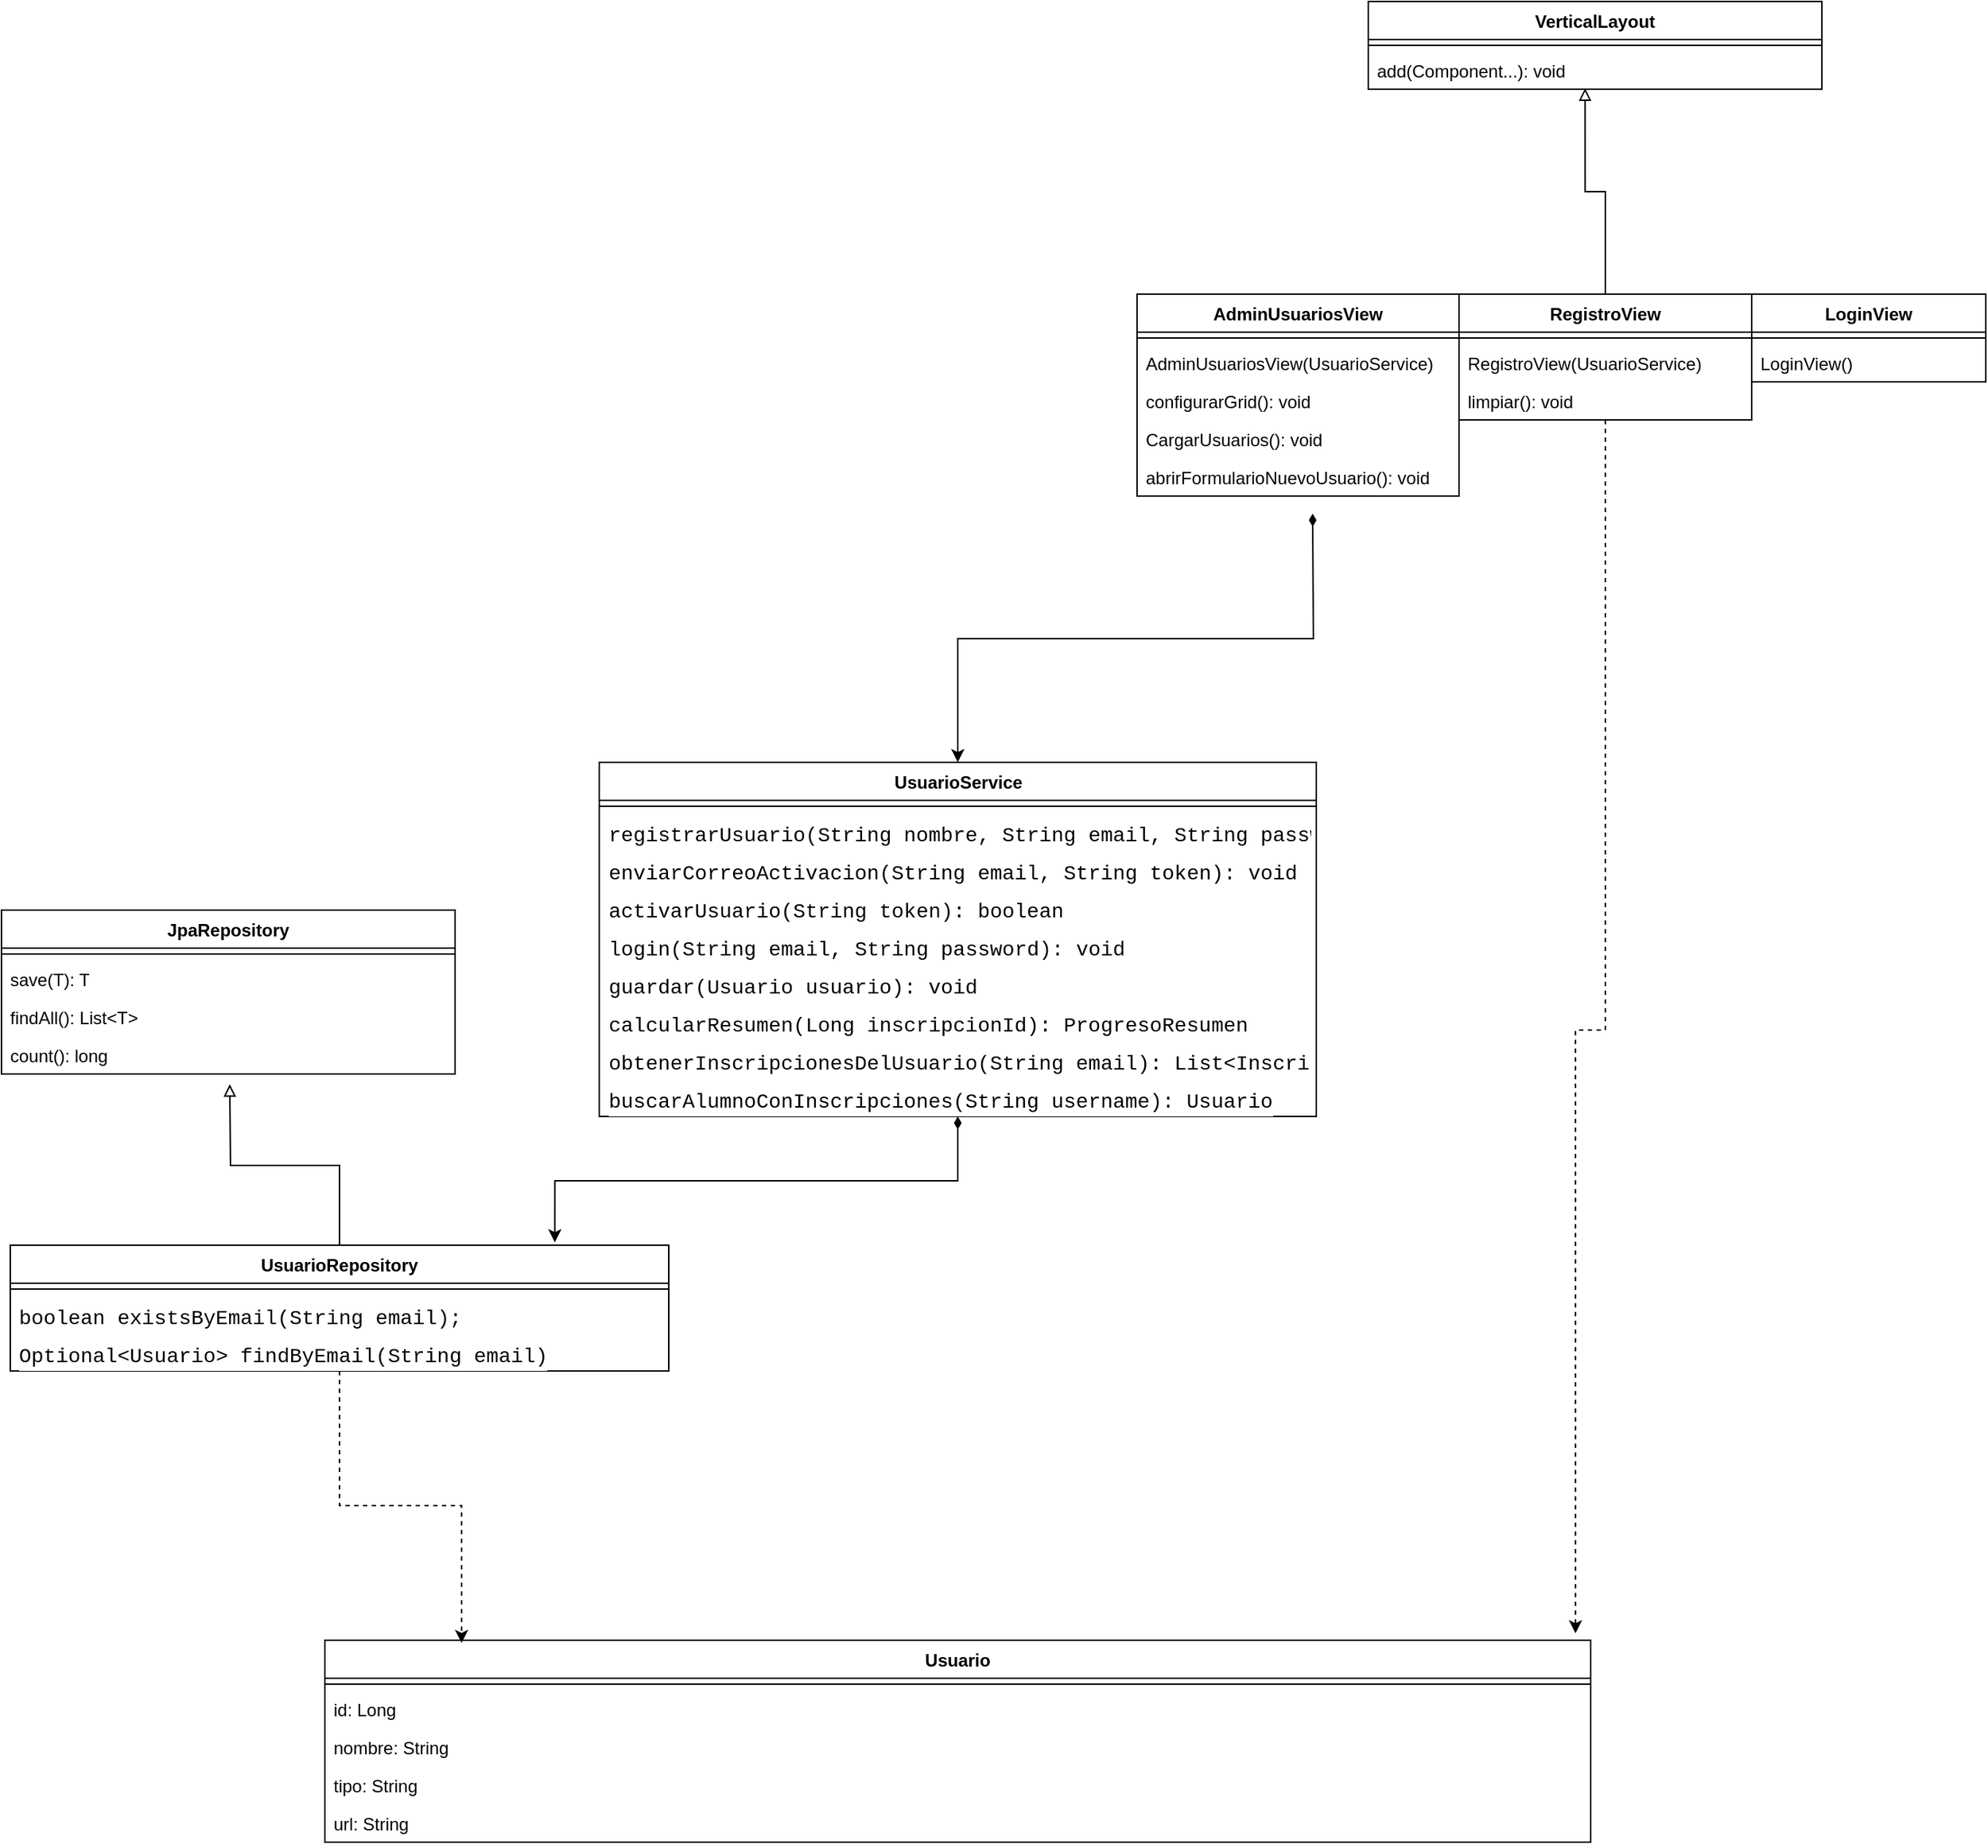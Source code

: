 <mxfile version="27.1.4" pages="4">
  <diagram name="Página-1" id="7pjOk1TErCeQ4oQidrZk">
    <mxGraphModel dx="2025" dy="1522" grid="1" gridSize="10" guides="1" tooltips="1" connect="1" arrows="1" fold="1" page="1" pageScale="1" pageWidth="827" pageHeight="1169" math="0" shadow="0">
      <root>
        <object label="" id="0">
          <mxCell />
        </object>
        <mxCell id="1" parent="0" />
        <mxCell id="bTlwMunSd4Olv12qiNB_-74" value="Usuario" style="swimlane;fontStyle=1;align=center;verticalAlign=top;childLayout=stackLayout;horizontal=1;startSize=26;horizontalStack=0;resizeParent=1;resizeParentMax=0;resizeLast=0;collapsible=1;marginBottom=0;whiteSpace=wrap;html=1;" parent="1" vertex="1">
          <mxGeometry x="1565" y="1520" width="865" height="138" as="geometry" />
        </mxCell>
        <mxCell id="bTlwMunSd4Olv12qiNB_-76" value="" style="line;strokeWidth=1;fillColor=none;align=left;verticalAlign=middle;spacingTop=-1;spacingLeft=3;spacingRight=3;rotatable=0;labelPosition=right;points=[];portConstraint=eastwest;strokeColor=inherit;" parent="bTlwMunSd4Olv12qiNB_-74" vertex="1">
          <mxGeometry y="26" width="865" height="8" as="geometry" />
        </mxCell>
        <mxCell id="bTlwMunSd4Olv12qiNB_-77" value="id: Long" style="text;strokeColor=none;fillColor=none;align=left;verticalAlign=top;spacingLeft=4;spacingRight=4;overflow=hidden;rotatable=0;points=[[0,0.5],[1,0.5]];portConstraint=eastwest;whiteSpace=wrap;html=1;" parent="bTlwMunSd4Olv12qiNB_-74" vertex="1">
          <mxGeometry y="34" width="865" height="26" as="geometry" />
        </mxCell>
        <mxCell id="bTlwMunSd4Olv12qiNB_-78" value="nombre: String" style="text;strokeColor=none;fillColor=none;align=left;verticalAlign=top;spacingLeft=4;spacingRight=4;overflow=hidden;rotatable=0;points=[[0,0.5],[1,0.5]];portConstraint=eastwest;whiteSpace=wrap;html=1;" parent="bTlwMunSd4Olv12qiNB_-74" vertex="1">
          <mxGeometry y="60" width="865" height="26" as="geometry" />
        </mxCell>
        <mxCell id="bTlwMunSd4Olv12qiNB_-79" value="tipo: String" style="text;strokeColor=none;fillColor=none;align=left;verticalAlign=top;spacingLeft=4;spacingRight=4;overflow=hidden;rotatable=0;points=[[0,0.5],[1,0.5]];portConstraint=eastwest;whiteSpace=wrap;html=1;" parent="bTlwMunSd4Olv12qiNB_-74" vertex="1">
          <mxGeometry y="86" width="865" height="26" as="geometry" />
        </mxCell>
        <mxCell id="bTlwMunSd4Olv12qiNB_-80" value="url: String" style="text;strokeColor=none;fillColor=none;align=left;verticalAlign=top;spacingLeft=4;spacingRight=4;overflow=hidden;rotatable=0;points=[[0,0.5],[1,0.5]];portConstraint=eastwest;whiteSpace=wrap;html=1;" parent="bTlwMunSd4Olv12qiNB_-74" vertex="1">
          <mxGeometry y="112" width="865" height="26" as="geometry" />
        </mxCell>
        <mxCell id="WEhPYuiJbSLjtxMPXnjM-4" style="edgeStyle=orthogonalEdgeStyle;rounded=0;orthogonalLoop=1;jettySize=auto;html=1;endArrow=diamondThin;endFill=1;startArrow=classic;startFill=1;" edge="1" parent="1" source="bTlwMunSd4Olv12qiNB_-81">
          <mxGeometry relative="1" as="geometry">
            <mxPoint x="2240" y="750" as="targetPoint" />
          </mxGeometry>
        </mxCell>
        <mxCell id="bTlwMunSd4Olv12qiNB_-81" value="UsuarioService" style="swimlane;fontStyle=1;align=center;verticalAlign=top;childLayout=stackLayout;horizontal=1;startSize=26;horizontalStack=0;resizeParent=1;resizeParentMax=0;resizeLast=0;collapsible=1;marginBottom=0;whiteSpace=wrap;html=1;" parent="1" vertex="1">
          <mxGeometry x="1752.5" y="920" width="490" height="242" as="geometry" />
        </mxCell>
        <mxCell id="bTlwMunSd4Olv12qiNB_-82" value="" style="line;strokeWidth=1;fillColor=none;align=left;verticalAlign=middle;spacingTop=-1;spacingLeft=3;spacingRight=3;rotatable=0;labelPosition=right;points=[];portConstraint=eastwest;strokeColor=inherit;" parent="bTlwMunSd4Olv12qiNB_-81" vertex="1">
          <mxGeometry y="26" width="490" height="8" as="geometry" />
        </mxCell>
        <mxCell id="bTlwMunSd4Olv12qiNB_-83" value="&lt;div style=&quot;font-family: Consolas, &amp;quot;Courier New&amp;quot;, monospace; font-size: 14px; line-height: 19px; white-space: pre;&quot;&gt;&lt;font style=&quot;color: rgb(0, 0, 0);&quot;&gt;&lt;span&gt;registrarUsuario&lt;/span&gt;(&lt;span&gt;String&lt;/span&gt; &lt;span&gt;nombre&lt;/span&gt;, &lt;span&gt;String&lt;/span&gt; &lt;span&gt;email&lt;/span&gt;, &lt;span&gt;String&lt;/span&gt; &lt;span&gt;password&lt;/span&gt;): void&lt;/font&gt;&lt;/div&gt;" style="text;strokeColor=none;fillColor=none;align=left;verticalAlign=top;spacingLeft=4;spacingRight=4;overflow=hidden;rotatable=0;points=[[0,0.5],[1,0.5]];portConstraint=eastwest;whiteSpace=wrap;html=1;" parent="bTlwMunSd4Olv12qiNB_-81" vertex="1">
          <mxGeometry y="34" width="490" height="26" as="geometry" />
        </mxCell>
        <mxCell id="bTlwMunSd4Olv12qiNB_-84" value="&lt;div style=&quot;font-family: Consolas, &amp;quot;Courier New&amp;quot;, monospace; font-size: 14px; line-height: 19px; white-space: pre;&quot;&gt;&lt;span style=&quot;&quot;&gt;enviarCorreoActivacion&lt;/span&gt;(&lt;span style=&quot;&quot;&gt;String&lt;/span&gt; &lt;span style=&quot;&quot;&gt;email&lt;/span&gt;, &lt;span style=&quot;&quot;&gt;String&lt;/span&gt; &lt;span style=&quot;&quot;&gt;token&lt;/span&gt;): void&lt;/div&gt;" style="text;strokeColor=none;fillColor=none;align=left;verticalAlign=top;spacingLeft=4;spacingRight=4;overflow=hidden;rotatable=0;points=[[0,0.5],[1,0.5]];portConstraint=eastwest;whiteSpace=wrap;html=1;labelBackgroundColor=default;fontColor=default;" parent="bTlwMunSd4Olv12qiNB_-81" vertex="1">
          <mxGeometry y="60" width="490" height="26" as="geometry" />
        </mxCell>
        <mxCell id="bTlwMunSd4Olv12qiNB_-85" value="&lt;div style=&quot;font-family: Consolas, &amp;quot;Courier New&amp;quot;, monospace; font-size: 14px; line-height: 19px; white-space: pre;&quot;&gt;&lt;span style=&quot;&quot;&gt;activarUsuario&lt;/span&gt;(&lt;span style=&quot;&quot;&gt;String&lt;/span&gt; &lt;span style=&quot;&quot;&gt;token&lt;/span&gt;): boolean&lt;/div&gt;" style="text;strokeColor=none;fillColor=none;align=left;verticalAlign=top;spacingLeft=4;spacingRight=4;overflow=hidden;rotatable=0;points=[[0,0.5],[1,0.5]];portConstraint=eastwest;whiteSpace=wrap;html=1;labelBackgroundColor=default;fontColor=default;" parent="bTlwMunSd4Olv12qiNB_-81" vertex="1">
          <mxGeometry y="86" width="490" height="26" as="geometry" />
        </mxCell>
        <mxCell id="bTlwMunSd4Olv12qiNB_-86" value="&lt;div style=&quot;font-family: Consolas, &amp;quot;Courier New&amp;quot;, monospace; font-size: 14px; line-height: 19px; white-space: pre;&quot;&gt;&lt;span style=&quot;&quot;&gt;login&lt;/span&gt;(&lt;span style=&quot;&quot;&gt;String&lt;/span&gt; &lt;span style=&quot;&quot;&gt;email&lt;/span&gt;, &lt;span style=&quot;&quot;&gt;String&lt;/span&gt; &lt;span style=&quot;&quot;&gt;password&lt;/span&gt;): void&lt;/div&gt;" style="text;strokeColor=none;fillColor=none;align=left;verticalAlign=top;spacingLeft=4;spacingRight=4;overflow=hidden;rotatable=0;points=[[0,0.5],[1,0.5]];portConstraint=eastwest;whiteSpace=wrap;html=1;fontColor=default;labelBackgroundColor=default;" parent="bTlwMunSd4Olv12qiNB_-81" vertex="1">
          <mxGeometry y="112" width="490" height="26" as="geometry" />
        </mxCell>
        <mxCell id="bTlwMunSd4Olv12qiNB_-230" value="&lt;div style=&quot;font-family: Consolas, &amp;quot;Courier New&amp;quot;, monospace; font-size: 14px; line-height: 19px; white-space: pre;&quot;&gt;&lt;span style=&quot;&quot;&gt;guardar&lt;/span&gt;(&lt;span style=&quot;&quot;&gt;Usuario&lt;/span&gt; &lt;span style=&quot;&quot;&gt;usuario&lt;/span&gt;): void&lt;/div&gt;" style="text;strokeColor=none;fillColor=none;align=left;verticalAlign=top;spacingLeft=4;spacingRight=4;overflow=hidden;rotatable=0;points=[[0,0.5],[1,0.5]];portConstraint=eastwest;whiteSpace=wrap;html=1;fontColor=default;labelBackgroundColor=default;" parent="bTlwMunSd4Olv12qiNB_-81" vertex="1">
          <mxGeometry y="138" width="490" height="26" as="geometry" />
        </mxCell>
        <mxCell id="bTlwMunSd4Olv12qiNB_-231" value="&lt;div style=&quot;font-family: Consolas, &amp;quot;Courier New&amp;quot;, monospace; font-size: 14px; line-height: 19px; white-space: pre;&quot;&gt;&lt;span style=&quot;&quot;&gt;calcularResumen&lt;/span&gt;(&lt;span style=&quot;&quot;&gt;Long&lt;/span&gt; &lt;span style=&quot;&quot;&gt;inscripcionId): ProgresoResumen&lt;/span&gt; &lt;/div&gt;" style="text;strokeColor=none;fillColor=none;align=left;verticalAlign=top;spacingLeft=4;spacingRight=4;overflow=hidden;rotatable=0;points=[[0,0.5],[1,0.5]];portConstraint=eastwest;whiteSpace=wrap;html=1;fontColor=default;labelBackgroundColor=default;" parent="bTlwMunSd4Olv12qiNB_-81" vertex="1">
          <mxGeometry y="164" width="490" height="26" as="geometry" />
        </mxCell>
        <mxCell id="bTlwMunSd4Olv12qiNB_-232" value="&lt;div style=&quot;font-family: Consolas, &amp;quot;Courier New&amp;quot;, monospace; font-size: 14px; line-height: 19px; white-space: pre;&quot;&gt;&lt;span&gt;&lt;span style=&quot;&quot;&gt;obtenerInscripcionesDelUsuario&lt;/span&gt;(&lt;span style=&quot;&quot;&gt;String&lt;/span&gt; &lt;span style=&quot;&quot;&gt;email&lt;/span&gt;):&lt;font style=&quot;&quot;&gt; &lt;span style=&quot;&quot;&gt;List&lt;/span&gt;&lt;span style=&quot;&quot;&gt;&amp;lt;&lt;/span&gt;&lt;span style=&quot;&quot;&gt;Inscripcion&lt;/span&gt;&lt;/font&gt;&lt;span style=&quot;&quot;&gt;&amp;gt;&lt;/span&gt;&lt;/span&gt;&lt;/div&gt;" style="text;strokeColor=none;fillColor=none;align=left;verticalAlign=top;spacingLeft=4;spacingRight=4;overflow=hidden;rotatable=0;points=[[0,0.5],[1,0.5]];portConstraint=eastwest;whiteSpace=wrap;html=1;fontColor=default;labelBackgroundColor=default;" parent="bTlwMunSd4Olv12qiNB_-81" vertex="1">
          <mxGeometry y="190" width="490" height="26" as="geometry" />
        </mxCell>
        <mxCell id="bTlwMunSd4Olv12qiNB_-233" value="&lt;div style=&quot;font-family: Consolas, &amp;quot;Courier New&amp;quot;, monospace; font-size: 14px; line-height: 19px; white-space: pre;&quot;&gt;&lt;span style=&quot;&quot;&gt;buscarAlumnoConInscripciones&lt;/span&gt;(&lt;span style=&quot;&quot;&gt;String&lt;/span&gt; &lt;span style=&quot;&quot;&gt;username&lt;/span&gt;): Usuario&lt;/div&gt;" style="text;strokeColor=none;fillColor=none;align=left;verticalAlign=top;spacingLeft=4;spacingRight=4;overflow=hidden;rotatable=0;points=[[0,0.5],[1,0.5]];portConstraint=eastwest;whiteSpace=wrap;html=1;fontColor=default;labelBackgroundColor=default;" parent="bTlwMunSd4Olv12qiNB_-81" vertex="1">
          <mxGeometry y="216" width="490" height="26" as="geometry" />
        </mxCell>
        <mxCell id="bTlwMunSd4Olv12qiNB_-226" style="edgeStyle=orthogonalEdgeStyle;rounded=0;orthogonalLoop=1;jettySize=auto;html=1;entryX=0;entryY=0.5;entryDx=0;entryDy=0;endArrow=block;endFill=0;" parent="1" source="bTlwMunSd4Olv12qiNB_-93" edge="1">
          <mxGeometry relative="1" as="geometry" />
        </mxCell>
        <mxCell id="bTlwMunSd4Olv12qiNB_-93" value="AdminUsuariosView" style="swimlane;fontStyle=1;align=center;verticalAlign=top;childLayout=stackLayout;horizontal=1;startSize=26;horizontalStack=0;resizeParent=1;resizeParentMax=0;resizeLast=0;collapsible=1;marginBottom=0;whiteSpace=wrap;html=1;" parent="1" vertex="1">
          <mxGeometry x="2120" y="600" width="220" height="138" as="geometry" />
        </mxCell>
        <mxCell id="bTlwMunSd4Olv12qiNB_-94" value="" style="line;strokeWidth=1;fillColor=none;align=left;verticalAlign=middle;spacingTop=-1;spacingLeft=3;spacingRight=3;rotatable=0;labelPosition=right;points=[];portConstraint=eastwest;strokeColor=inherit;" parent="bTlwMunSd4Olv12qiNB_-93" vertex="1">
          <mxGeometry y="26" width="220" height="8" as="geometry" />
        </mxCell>
        <mxCell id="bTlwMunSd4Olv12qiNB_-95" value="&lt;span style=&quot;text-align: center;&quot;&gt;AdminUsuariosView(UsuarioService)&lt;/span&gt;" style="text;strokeColor=none;fillColor=none;align=left;verticalAlign=top;spacingLeft=4;spacingRight=4;overflow=hidden;rotatable=0;points=[[0,0.5],[1,0.5]];portConstraint=eastwest;whiteSpace=wrap;html=1;" parent="bTlwMunSd4Olv12qiNB_-93" vertex="1">
          <mxGeometry y="34" width="220" height="26" as="geometry" />
        </mxCell>
        <mxCell id="bTlwMunSd4Olv12qiNB_-96" value="configurarGrid(): void" style="text;strokeColor=none;fillColor=none;align=left;verticalAlign=top;spacingLeft=4;spacingRight=4;overflow=hidden;rotatable=0;points=[[0,0.5],[1,0.5]];portConstraint=eastwest;whiteSpace=wrap;html=1;" parent="bTlwMunSd4Olv12qiNB_-93" vertex="1">
          <mxGeometry y="60" width="220" height="26" as="geometry" />
        </mxCell>
        <mxCell id="bTlwMunSd4Olv12qiNB_-97" value="CargarUsuarios(): void" style="text;strokeColor=none;fillColor=none;align=left;verticalAlign=top;spacingLeft=4;spacingRight=4;overflow=hidden;rotatable=0;points=[[0,0.5],[1,0.5]];portConstraint=eastwest;whiteSpace=wrap;html=1;" parent="bTlwMunSd4Olv12qiNB_-93" vertex="1">
          <mxGeometry y="86" width="220" height="26" as="geometry" />
        </mxCell>
        <mxCell id="bTlwMunSd4Olv12qiNB_-98" value="abrirFormularioNuevoUsuario(): void" style="text;strokeColor=none;fillColor=none;align=left;verticalAlign=top;spacingLeft=4;spacingRight=4;overflow=hidden;rotatable=0;points=[[0,0.5],[1,0.5]];portConstraint=eastwest;whiteSpace=wrap;html=1;" parent="bTlwMunSd4Olv12qiNB_-93" vertex="1">
          <mxGeometry y="112" width="220" height="26" as="geometry" />
        </mxCell>
        <mxCell id="bTlwMunSd4Olv12qiNB_-227" style="edgeStyle=orthogonalEdgeStyle;rounded=0;orthogonalLoop=1;jettySize=auto;html=1;endArrow=block;endFill=0;" parent="1" source="bTlwMunSd4Olv12qiNB_-105" edge="1">
          <mxGeometry relative="1" as="geometry">
            <mxPoint x="1500" y="1140" as="targetPoint" />
          </mxGeometry>
        </mxCell>
        <mxCell id="bTlwMunSd4Olv12qiNB_-105" value="UsuarioRepository" style="swimlane;fontStyle=1;align=center;verticalAlign=top;childLayout=stackLayout;horizontal=1;startSize=26;horizontalStack=0;resizeParent=1;resizeParentMax=0;resizeLast=0;collapsible=1;marginBottom=0;whiteSpace=wrap;html=1;" parent="1" vertex="1">
          <mxGeometry x="1350" y="1250" width="450" height="86" as="geometry" />
        </mxCell>
        <mxCell id="bTlwMunSd4Olv12qiNB_-106" value="" style="line;strokeWidth=1;fillColor=none;align=left;verticalAlign=middle;spacingTop=-1;spacingLeft=3;spacingRight=3;rotatable=0;labelPosition=right;points=[];portConstraint=eastwest;strokeColor=inherit;" parent="bTlwMunSd4Olv12qiNB_-105" vertex="1">
          <mxGeometry y="26" width="450" height="8" as="geometry" />
        </mxCell>
        <mxCell id="bTlwMunSd4Olv12qiNB_-107" value="&lt;div style=&quot;font-family: Consolas, &amp;quot;Courier New&amp;quot;, monospace; font-size: 14px; line-height: 19px; white-space: pre;&quot;&gt;&lt;div&gt;&lt;span style=&quot;&quot;&gt;boolean&lt;/span&gt; &lt;span style=&quot;&quot;&gt;existsByEmail&lt;/span&gt;(&lt;span style=&quot;&quot;&gt;String&lt;/span&gt; &lt;span style=&quot;&quot;&gt;email&lt;/span&gt;);&lt;/div&gt;&lt;div&gt;&lt;/div&gt;&lt;/div&gt;" style="text;strokeColor=none;fillColor=none;align=left;verticalAlign=top;spacingLeft=4;spacingRight=4;overflow=hidden;rotatable=0;points=[[0,0.5],[1,0.5]];portConstraint=eastwest;whiteSpace=wrap;html=1;fontColor=default;labelBackgroundColor=default;" parent="bTlwMunSd4Olv12qiNB_-105" vertex="1">
          <mxGeometry y="34" width="450" height="26" as="geometry" />
        </mxCell>
        <mxCell id="bTlwMunSd4Olv12qiNB_-108" value="&lt;div style=&quot;font-family: Consolas, &amp;quot;Courier New&amp;quot;, monospace; font-size: 14px; line-height: 19px; white-space: pre;&quot;&gt;&lt;span style=&quot;&quot;&gt;Optional&lt;/span&gt;&amp;lt;&lt;span style=&quot;&quot;&gt;Usuario&lt;/span&gt;&amp;gt; &lt;span style=&quot;&quot;&gt;findByEmail&lt;/span&gt;(&lt;span style=&quot;&quot;&gt;String&lt;/span&gt; &lt;span style=&quot;&quot;&gt;email&lt;/span&gt;)&lt;/div&gt;" style="text;strokeColor=none;fillColor=none;align=left;verticalAlign=top;spacingLeft=4;spacingRight=4;overflow=hidden;rotatable=0;points=[[0,0.5],[1,0.5]];portConstraint=eastwest;whiteSpace=wrap;html=1;fontColor=default;labelBackgroundColor=default;" parent="bTlwMunSd4Olv12qiNB_-105" vertex="1">
          <mxGeometry y="60" width="450" height="26" as="geometry" />
        </mxCell>
        <mxCell id="bTlwMunSd4Olv12qiNB_-225" style="edgeStyle=orthogonalEdgeStyle;rounded=0;orthogonalLoop=1;jettySize=auto;html=1;endArrow=block;endFill=0;" parent="1" source="bTlwMunSd4Olv12qiNB_-111" edge="1">
          <mxGeometry relative="1" as="geometry" />
        </mxCell>
        <mxCell id="bTlwMunSd4Olv12qiNB_-111" value="LoginView" style="swimlane;fontStyle=1;align=center;verticalAlign=top;childLayout=stackLayout;horizontal=1;startSize=26;horizontalStack=0;resizeParent=1;resizeParentMax=0;resizeLast=0;collapsible=1;marginBottom=0;whiteSpace=wrap;html=1;" parent="1" vertex="1">
          <mxGeometry x="2540" y="600" width="160" height="60" as="geometry" />
        </mxCell>
        <mxCell id="bTlwMunSd4Olv12qiNB_-112" value="" style="line;strokeWidth=1;fillColor=none;align=left;verticalAlign=middle;spacingTop=-1;spacingLeft=3;spacingRight=3;rotatable=0;labelPosition=right;points=[];portConstraint=eastwest;strokeColor=inherit;" parent="bTlwMunSd4Olv12qiNB_-111" vertex="1">
          <mxGeometry y="26" width="160" height="8" as="geometry" />
        </mxCell>
        <mxCell id="bTlwMunSd4Olv12qiNB_-113" value="LoginView()" style="text;strokeColor=none;fillColor=none;align=left;verticalAlign=top;spacingLeft=4;spacingRight=4;overflow=hidden;rotatable=0;points=[[0,0.5],[1,0.5]];portConstraint=eastwest;whiteSpace=wrap;html=1;" parent="bTlwMunSd4Olv12qiNB_-111" vertex="1">
          <mxGeometry y="34" width="160" height="26" as="geometry" />
        </mxCell>
        <mxCell id="bTlwMunSd4Olv12qiNB_-118" value="RegistroView" style="swimlane;fontStyle=1;align=center;verticalAlign=top;childLayout=stackLayout;horizontal=1;startSize=26;horizontalStack=0;resizeParent=1;resizeParentMax=0;resizeLast=0;collapsible=1;marginBottom=0;whiteSpace=wrap;html=1;" parent="1" vertex="1">
          <mxGeometry x="2340" y="600" width="200" height="86" as="geometry" />
        </mxCell>
        <mxCell id="bTlwMunSd4Olv12qiNB_-119" value="" style="line;strokeWidth=1;fillColor=none;align=left;verticalAlign=middle;spacingTop=-1;spacingLeft=3;spacingRight=3;rotatable=0;labelPosition=right;points=[];portConstraint=eastwest;strokeColor=inherit;" parent="bTlwMunSd4Olv12qiNB_-118" vertex="1">
          <mxGeometry y="26" width="200" height="8" as="geometry" />
        </mxCell>
        <mxCell id="bTlwMunSd4Olv12qiNB_-120" value="RegistroView(UsuarioService)" style="text;strokeColor=none;fillColor=none;align=left;verticalAlign=top;spacingLeft=4;spacingRight=4;overflow=hidden;rotatable=0;points=[[0,0.5],[1,0.5]];portConstraint=eastwest;whiteSpace=wrap;html=1;" parent="bTlwMunSd4Olv12qiNB_-118" vertex="1">
          <mxGeometry y="34" width="200" height="26" as="geometry" />
        </mxCell>
        <mxCell id="bTlwMunSd4Olv12qiNB_-121" value="limpiar(): void" style="text;strokeColor=none;fillColor=none;align=left;verticalAlign=top;spacingLeft=4;spacingRight=4;overflow=hidden;rotatable=0;points=[[0,0.5],[1,0.5]];portConstraint=eastwest;whiteSpace=wrap;html=1;" parent="bTlwMunSd4Olv12qiNB_-118" vertex="1">
          <mxGeometry y="60" width="200" height="26" as="geometry" />
        </mxCell>
        <mxCell id="bTlwMunSd4Olv12qiNB_-209" style="edgeStyle=orthogonalEdgeStyle;rounded=0;orthogonalLoop=1;jettySize=auto;html=1;entryX=0.108;entryY=0.014;entryDx=0;entryDy=0;entryPerimeter=0;dashed=1;" parent="1" source="bTlwMunSd4Olv12qiNB_-105" target="bTlwMunSd4Olv12qiNB_-74" edge="1">
          <mxGeometry relative="1" as="geometry" />
        </mxCell>
        <mxCell id="bTlwMunSd4Olv12qiNB_-210" style="edgeStyle=orthogonalEdgeStyle;rounded=0;orthogonalLoop=1;jettySize=auto;html=1;entryX=0.827;entryY=-0.022;entryDx=0;entryDy=0;entryPerimeter=0;startArrow=diamondThin;startFill=1;" parent="1" source="bTlwMunSd4Olv12qiNB_-81" target="bTlwMunSd4Olv12qiNB_-105" edge="1">
          <mxGeometry relative="1" as="geometry" />
        </mxCell>
        <mxCell id="bTlwMunSd4Olv12qiNB_-211" value="JpaRepository" style="swimlane;fontStyle=1;align=center;verticalAlign=top;childLayout=stackLayout;horizontal=1;startSize=26;horizontalStack=0;resizeParent=1;resizeParentMax=0;resizeLast=0;collapsible=1;marginBottom=0;whiteSpace=wrap;html=1;" parent="1" vertex="1">
          <mxGeometry x="1344" y="1021" width="310" height="112" as="geometry" />
        </mxCell>
        <mxCell id="bTlwMunSd4Olv12qiNB_-212" value="" style="line;strokeWidth=1;fillColor=none;align=left;verticalAlign=middle;spacingTop=-1;spacingLeft=3;spacingRight=3;rotatable=0;labelPosition=right;points=[];portConstraint=eastwest;strokeColor=inherit;" parent="bTlwMunSd4Olv12qiNB_-211" vertex="1">
          <mxGeometry y="26" width="310" height="8" as="geometry" />
        </mxCell>
        <mxCell id="bTlwMunSd4Olv12qiNB_-213" value="save(T): T" style="text;strokeColor=none;fillColor=none;align=left;verticalAlign=top;spacingLeft=4;spacingRight=4;overflow=hidden;rotatable=0;points=[[0,0.5],[1,0.5]];portConstraint=eastwest;whiteSpace=wrap;html=1;" parent="bTlwMunSd4Olv12qiNB_-211" vertex="1">
          <mxGeometry y="34" width="310" height="26" as="geometry" />
        </mxCell>
        <mxCell id="bTlwMunSd4Olv12qiNB_-214" value="findAll(): List&amp;lt;T&amp;gt;" style="text;strokeColor=none;fillColor=none;align=left;verticalAlign=top;spacingLeft=4;spacingRight=4;overflow=hidden;rotatable=0;points=[[0,0.5],[1,0.5]];portConstraint=eastwest;whiteSpace=wrap;html=1;" parent="bTlwMunSd4Olv12qiNB_-211" vertex="1">
          <mxGeometry y="60" width="310" height="26" as="geometry" />
        </mxCell>
        <mxCell id="bTlwMunSd4Olv12qiNB_-215" value="count(): long" style="text;strokeColor=none;fillColor=none;align=left;verticalAlign=top;spacingLeft=4;spacingRight=4;overflow=hidden;rotatable=0;points=[[0,0.5],[1,0.5]];portConstraint=eastwest;whiteSpace=wrap;html=1;" parent="bTlwMunSd4Olv12qiNB_-211" vertex="1">
          <mxGeometry y="86" width="310" height="26" as="geometry" />
        </mxCell>
        <mxCell id="bTlwMunSd4Olv12qiNB_-217" style="edgeStyle=orthogonalEdgeStyle;rounded=0;orthogonalLoop=1;jettySize=auto;html=1;entryX=0.69;entryY=1.026;entryDx=0;entryDy=0;entryPerimeter=0;endArrow=block;endFill=0;" parent="1" source="bTlwMunSd4Olv12qiNB_-105" edge="1">
          <mxGeometry relative="1" as="geometry" />
        </mxCell>
        <mxCell id="bTlwMunSd4Olv12qiNB_-218" value="VerticalLayout" style="swimlane;fontStyle=1;align=center;verticalAlign=top;childLayout=stackLayout;horizontal=1;startSize=26;horizontalStack=0;resizeParent=1;resizeParentMax=0;resizeLast=0;collapsible=1;marginBottom=0;whiteSpace=wrap;html=1;" parent="1" vertex="1">
          <mxGeometry x="2278" y="400" width="310" height="60" as="geometry" />
        </mxCell>
        <mxCell id="bTlwMunSd4Olv12qiNB_-219" value="" style="line;strokeWidth=1;fillColor=none;align=left;verticalAlign=middle;spacingTop=-1;spacingLeft=3;spacingRight=3;rotatable=0;labelPosition=right;points=[];portConstraint=eastwest;strokeColor=inherit;" parent="bTlwMunSd4Olv12qiNB_-218" vertex="1">
          <mxGeometry y="26" width="310" height="8" as="geometry" />
        </mxCell>
        <mxCell id="bTlwMunSd4Olv12qiNB_-220" value="add(Component...): void" style="text;strokeColor=none;fillColor=none;align=left;verticalAlign=top;spacingLeft=4;spacingRight=4;overflow=hidden;rotatable=0;points=[[0,0.5],[1,0.5]];portConstraint=eastwest;whiteSpace=wrap;html=1;" parent="bTlwMunSd4Olv12qiNB_-218" vertex="1">
          <mxGeometry y="34" width="310" height="26" as="geometry" />
        </mxCell>
        <mxCell id="bTlwMunSd4Olv12qiNB_-224" style="edgeStyle=orthogonalEdgeStyle;rounded=0;orthogonalLoop=1;jettySize=auto;html=1;entryX=0.5;entryY=0.987;entryDx=0;entryDy=0;entryPerimeter=0;endArrow=block;endFill=0;" parent="1" source="bTlwMunSd4Olv12qiNB_-118" edge="1">
          <mxGeometry relative="1" as="geometry" />
        </mxCell>
        <mxCell id="bTlwMunSd4Olv12qiNB_-228" style="edgeStyle=orthogonalEdgeStyle;rounded=0;orthogonalLoop=1;jettySize=auto;html=1;entryX=0.478;entryY=0.974;entryDx=0;entryDy=0;entryPerimeter=0;endArrow=block;endFill=0;" parent="1" source="bTlwMunSd4Olv12qiNB_-118" target="bTlwMunSd4Olv12qiNB_-220" edge="1">
          <mxGeometry relative="1" as="geometry" />
        </mxCell>
        <mxCell id="WEhPYuiJbSLjtxMPXnjM-2" style="edgeStyle=orthogonalEdgeStyle;rounded=0;orthogonalLoop=1;jettySize=auto;html=1;entryX=0.988;entryY=-0.034;entryDx=0;entryDy=0;entryPerimeter=0;dashed=1;" edge="1" parent="1" source="bTlwMunSd4Olv12qiNB_-118" target="bTlwMunSd4Olv12qiNB_-74">
          <mxGeometry relative="1" as="geometry" />
        </mxCell>
      </root>
    </mxGraphModel>
  </diagram>
  <diagram id="lknw03v9GR1k-R2n4E73" name="Página-2">
    <mxGraphModel dx="3144" dy="1804" grid="1" gridSize="10" guides="1" tooltips="1" connect="1" arrows="1" fold="1" page="1" pageScale="1" pageWidth="827" pageHeight="1169" math="0" shadow="0">
      <root>
        <mxCell id="0" />
        <mxCell id="1" parent="0" />
        <mxCell id="1ymmkQsqjJkqTWyBDjOo-1" value="Modulo" style="swimlane;fontStyle=0;childLayout=stackLayout;horizontal=1;startSize=26;fillColor=none;horizontalStack=0;resizeParent=1;resizeParentMax=0;resizeLast=0;collapsible=1;marginBottom=0;whiteSpace=wrap;html=1;" vertex="1" parent="1">
          <mxGeometry x="1680" y="1432" width="420" height="130" as="geometry" />
        </mxCell>
        <mxCell id="1ymmkQsqjJkqTWyBDjOo-2" value="id: Long" style="text;strokeColor=none;fillColor=none;align=left;verticalAlign=top;spacingLeft=4;spacingRight=4;overflow=hidden;rotatable=0;points=[[0,0.5],[1,0.5]];portConstraint=eastwest;whiteSpace=wrap;html=1;" vertex="1" parent="1ymmkQsqjJkqTWyBDjOo-1">
          <mxGeometry y="26" width="420" height="26" as="geometry" />
        </mxCell>
        <mxCell id="1ymmkQsqjJkqTWyBDjOo-3" value="titulo: String" style="text;strokeColor=none;fillColor=none;align=left;verticalAlign=top;spacingLeft=4;spacingRight=4;overflow=hidden;rotatable=0;points=[[0,0.5],[1,0.5]];portConstraint=eastwest;whiteSpace=wrap;html=1;" vertex="1" parent="1ymmkQsqjJkqTWyBDjOo-1">
          <mxGeometry y="52" width="420" height="26" as="geometry" />
        </mxCell>
        <mxCell id="1ymmkQsqjJkqTWyBDjOo-4" value="descripcion: String" style="text;strokeColor=none;fillColor=none;align=left;verticalAlign=top;spacingLeft=4;spacingRight=4;overflow=hidden;rotatable=0;points=[[0,0.5],[1,0.5]];portConstraint=eastwest;whiteSpace=wrap;html=1;" vertex="1" parent="1ymmkQsqjJkqTWyBDjOo-1">
          <mxGeometry y="78" width="420" height="26" as="geometry" />
        </mxCell>
        <mxCell id="1ymmkQsqjJkqTWyBDjOo-5" value="orden: Integer" style="text;strokeColor=none;fillColor=none;align=left;verticalAlign=top;spacingLeft=4;spacingRight=4;overflow=hidden;rotatable=0;points=[[0,0.5],[1,0.5]];portConstraint=eastwest;whiteSpace=wrap;html=1;" vertex="1" parent="1ymmkQsqjJkqTWyBDjOo-1">
          <mxGeometry y="104" width="420" height="26" as="geometry" />
        </mxCell>
        <mxCell id="1ymmkQsqjJkqTWyBDjOo-6" value="Curso" style="swimlane;fontStyle=0;childLayout=stackLayout;horizontal=1;startSize=26;fillColor=none;horizontalStack=0;resizeParent=1;resizeParentMax=0;resizeLast=0;collapsible=1;marginBottom=0;whiteSpace=wrap;html=1;" vertex="1" parent="1">
          <mxGeometry x="1160" y="1432" width="520" height="234" as="geometry" />
        </mxCell>
        <mxCell id="1ymmkQsqjJkqTWyBDjOo-7" value="id: Long" style="text;strokeColor=none;fillColor=none;align=left;verticalAlign=top;spacingLeft=4;spacingRight=4;overflow=hidden;rotatable=0;points=[[0,0.5],[1,0.5]];portConstraint=eastwest;whiteSpace=wrap;html=1;" vertex="1" parent="1ymmkQsqjJkqTWyBDjOo-6">
          <mxGeometry y="26" width="520" height="26" as="geometry" />
        </mxCell>
        <mxCell id="1ymmkQsqjJkqTWyBDjOo-8" value="titulo: String" style="text;strokeColor=none;fillColor=none;align=left;verticalAlign=top;spacingLeft=4;spacingRight=4;overflow=hidden;rotatable=0;points=[[0,0.5],[1,0.5]];portConstraint=eastwest;whiteSpace=wrap;html=1;" vertex="1" parent="1ymmkQsqjJkqTWyBDjOo-6">
          <mxGeometry y="52" width="520" height="26" as="geometry" />
        </mxCell>
        <mxCell id="1ymmkQsqjJkqTWyBDjOo-9" value="descripcion: String" style="text;strokeColor=none;fillColor=none;align=left;verticalAlign=top;spacingLeft=4;spacingRight=4;overflow=hidden;rotatable=0;points=[[0,0.5],[1,0.5]];portConstraint=eastwest;whiteSpace=wrap;html=1;" vertex="1" parent="1ymmkQsqjJkqTWyBDjOo-6">
          <mxGeometry y="78" width="520" height="26" as="geometry" />
        </mxCell>
        <mxCell id="1ymmkQsqjJkqTWyBDjOo-10" value="fechaInicio: LocalDate" style="text;strokeColor=none;fillColor=none;align=left;verticalAlign=top;spacingLeft=4;spacingRight=4;overflow=hidden;rotatable=0;points=[[0,0.5],[1,0.5]];portConstraint=eastwest;whiteSpace=wrap;html=1;" vertex="1" parent="1ymmkQsqjJkqTWyBDjOo-6">
          <mxGeometry y="104" width="520" height="26" as="geometry" />
        </mxCell>
        <mxCell id="1ymmkQsqjJkqTWyBDjOo-11" value="fechaFin: LocalData" style="text;strokeColor=none;fillColor=none;align=left;verticalAlign=top;spacingLeft=4;spacingRight=4;overflow=hidden;rotatable=0;points=[[0,0.5],[1,0.5]];portConstraint=eastwest;whiteSpace=wrap;html=1;" vertex="1" parent="1ymmkQsqjJkqTWyBDjOo-6">
          <mxGeometry y="130" width="520" height="26" as="geometry" />
        </mxCell>
        <mxCell id="1ymmkQsqjJkqTWyBDjOo-12" value="nivel: Nivel" style="text;strokeColor=none;fillColor=none;align=left;verticalAlign=top;spacingLeft=4;spacingRight=4;overflow=hidden;rotatable=0;points=[[0,0.5],[1,0.5]];portConstraint=eastwest;whiteSpace=wrap;html=1;" vertex="1" parent="1ymmkQsqjJkqTWyBDjOo-6">
          <mxGeometry y="156" width="520" height="26" as="geometry" />
        </mxCell>
        <mxCell id="1ymmkQsqjJkqTWyBDjOo-13" value="estado: EstadoCurso" style="text;strokeColor=none;fillColor=none;align=left;verticalAlign=top;spacingLeft=4;spacingRight=4;overflow=hidden;rotatable=0;points=[[0,0.5],[1,0.5]];portConstraint=eastwest;whiteSpace=wrap;html=1;" vertex="1" parent="1ymmkQsqjJkqTWyBDjOo-6">
          <mxGeometry y="182" width="520" height="26" as="geometry" />
        </mxCell>
        <mxCell id="1ymmkQsqjJkqTWyBDjOo-14" value="capacidad: Integer" style="text;strokeColor=none;fillColor=none;align=left;verticalAlign=top;spacingLeft=4;spacingRight=4;overflow=hidden;rotatable=0;points=[[0,0.5],[1,0.5]];portConstraint=eastwest;whiteSpace=wrap;html=1;" vertex="1" parent="1ymmkQsqjJkqTWyBDjOo-6">
          <mxGeometry y="208" width="520" height="26" as="geometry" />
        </mxCell>
        <mxCell id="1ymmkQsqjJkqTWyBDjOo-15" style="edgeStyle=orthogonalEdgeStyle;rounded=0;orthogonalLoop=1;jettySize=auto;html=1;entryX=0.5;entryY=0;entryDx=0;entryDy=0;" edge="1" parent="1" source="1ymmkQsqjJkqTWyBDjOo-18" target="1ymmkQsqjJkqTWyBDjOo-42">
          <mxGeometry relative="1" as="geometry">
            <Array as="points">
              <mxPoint x="1623" y="694" />
              <mxPoint x="1149" y="694" />
            </Array>
          </mxGeometry>
        </mxCell>
        <mxCell id="1ymmkQsqjJkqTWyBDjOo-16" style="edgeStyle=orthogonalEdgeStyle;rounded=0;orthogonalLoop=1;jettySize=auto;html=1;startArrow=diamond;startFill=1;" edge="1" parent="1" source="1ymmkQsqjJkqTWyBDjOo-18">
          <mxGeometry relative="1" as="geometry">
            <mxPoint x="2065.067" y="964" as="targetPoint" />
            <Array as="points">
              <mxPoint x="1623" y="694" />
              <mxPoint x="2065" y="694" />
            </Array>
          </mxGeometry>
        </mxCell>
        <mxCell id="1ymmkQsqjJkqTWyBDjOo-17" style="edgeStyle=orthogonalEdgeStyle;rounded=0;orthogonalLoop=1;jettySize=auto;html=1;entryX=0.25;entryY=0;entryDx=0;entryDy=0;dashed=1;" edge="1" parent="1" source="1ymmkQsqjJkqTWyBDjOo-18" target="1ymmkQsqjJkqTWyBDjOo-1">
          <mxGeometry relative="1" as="geometry" />
        </mxCell>
        <mxCell id="1ymmkQsqjJkqTWyBDjOo-18" value="MisCursosView" style="swimlane;fontStyle=1;align=center;verticalAlign=top;childLayout=stackLayout;horizontal=1;startSize=26;horizontalStack=0;resizeParent=1;resizeParentMax=0;resizeLast=0;collapsible=1;marginBottom=0;whiteSpace=wrap;html=1;" vertex="1" parent="1">
          <mxGeometry x="1542.5" y="490" width="160" height="34" as="geometry" />
        </mxCell>
        <mxCell id="1ymmkQsqjJkqTWyBDjOo-19" value="" style="line;strokeWidth=1;fillColor=none;align=left;verticalAlign=middle;spacingTop=-1;spacingLeft=3;spacingRight=3;rotatable=0;labelPosition=right;points=[];portConstraint=eastwest;strokeColor=inherit;" vertex="1" parent="1ymmkQsqjJkqTWyBDjOo-18">
          <mxGeometry y="26" width="160" height="8" as="geometry" />
        </mxCell>
        <mxCell id="1ymmkQsqjJkqTWyBDjOo-24" value="InstructorCursosView" style="swimlane;fontStyle=1;align=center;verticalAlign=top;childLayout=stackLayout;horizontal=1;startSize=26;horizontalStack=0;resizeParent=1;resizeParentMax=0;resizeLast=0;collapsible=1;marginBottom=0;whiteSpace=wrap;html=1;" vertex="1" parent="1">
          <mxGeometry x="1702.5" y="490" width="247.5" height="86" as="geometry" />
        </mxCell>
        <mxCell id="1ymmkQsqjJkqTWyBDjOo-25" value="" style="line;strokeWidth=1;fillColor=none;align=left;verticalAlign=middle;spacingTop=-1;spacingLeft=3;spacingRight=3;rotatable=0;labelPosition=right;points=[];portConstraint=eastwest;strokeColor=inherit;" vertex="1" parent="1ymmkQsqjJkqTWyBDjOo-24">
          <mxGeometry y="26" width="247.5" height="8" as="geometry" />
        </mxCell>
        <mxCell id="1ymmkQsqjJkqTWyBDjOo-26" value="&lt;div style=&quot;font-family: Consolas, &amp;quot;Courier New&amp;quot;, monospace; font-size: 14px; line-height: 19px; white-space: pre;&quot;&gt;&lt;span style=&quot;&quot;&gt;void&lt;/span&gt; &lt;span style=&quot;&quot;&gt;configurarGrids&lt;/span&gt;()&lt;/div&gt;" style="text;strokeColor=none;fillColor=none;align=left;verticalAlign=top;spacingLeft=4;spacingRight=4;overflow=hidden;rotatable=0;points=[[0,0.5],[1,0.5]];portConstraint=eastwest;whiteSpace=wrap;html=1;fontColor=default;labelBackgroundColor=none;" vertex="1" parent="1ymmkQsqjJkqTWyBDjOo-24">
          <mxGeometry y="34" width="247.5" height="26" as="geometry" />
        </mxCell>
        <mxCell id="1ymmkQsqjJkqTWyBDjOo-27" value="&lt;div style=&quot;font-family: Consolas, &amp;quot;Courier New&amp;quot;, monospace; font-size: 14px; line-height: 19px; white-space: pre;&quot;&gt;&lt;span style=&quot;&quot;&gt;void&lt;/span&gt; &lt;span style=&quot;&quot;&gt;crearComponenteSubida&lt;/span&gt;()&lt;/div&gt;" style="text;strokeColor=none;fillColor=none;align=left;verticalAlign=top;spacingLeft=4;spacingRight=4;overflow=hidden;rotatable=0;points=[[0,0.5],[1,0.5]];portConstraint=eastwest;whiteSpace=wrap;html=1;fontColor=default;labelBackgroundColor=none;" vertex="1" parent="1ymmkQsqjJkqTWyBDjOo-24">
          <mxGeometry y="60" width="247.5" height="26" as="geometry" />
        </mxCell>
        <mxCell id="1ymmkQsqjJkqTWyBDjOo-30" style="edgeStyle=orthogonalEdgeStyle;rounded=0;orthogonalLoop=1;jettySize=auto;html=1;endArrow=block;endFill=0;" edge="1" parent="1" source="1ymmkQsqjJkqTWyBDjOo-31">
          <mxGeometry relative="1" as="geometry">
            <mxPoint x="1442.5" y="402" as="targetPoint" />
          </mxGeometry>
        </mxCell>
        <mxCell id="1ymmkQsqjJkqTWyBDjOo-31" value="CursoView" style="swimlane;fontStyle=1;align=center;verticalAlign=top;childLayout=stackLayout;horizontal=1;startSize=26;horizontalStack=0;resizeParent=1;resizeParentMax=0;resizeLast=0;collapsible=1;marginBottom=0;whiteSpace=wrap;html=1;fontColor=default;labelBackgroundColor=none;" vertex="1" parent="1">
          <mxGeometry x="1120" y="490" width="422.5" height="190" as="geometry" />
        </mxCell>
        <mxCell id="1ymmkQsqjJkqTWyBDjOo-32" value="" style="line;strokeWidth=1;fillColor=none;align=left;verticalAlign=middle;spacingTop=-1;spacingLeft=3;spacingRight=3;rotatable=0;labelPosition=right;points=[];portConstraint=eastwest;strokeColor=inherit;" vertex="1" parent="1ymmkQsqjJkqTWyBDjOo-31">
          <mxGeometry y="26" width="422.5" height="8" as="geometry" />
        </mxCell>
        <mxCell id="1ymmkQsqjJkqTWyBDjOo-33" value="&lt;div style=&quot;font-family: Consolas, &amp;quot;Courier New&amp;quot;, monospace; font-size: 14px; line-height: 19px; white-space: pre;&quot;&gt;&lt;span style=&quot;&quot;&gt;void&lt;/span&gt; &lt;span style=&quot;&quot;&gt;filtrarCursos&lt;/span&gt;()&lt;/div&gt;" style="text;strokeColor=none;fillColor=none;align=left;verticalAlign=top;spacingLeft=4;spacingRight=4;overflow=hidden;rotatable=0;points=[[0,0.5],[1,0.5]];portConstraint=eastwest;whiteSpace=wrap;html=1;fontColor=default;labelBackgroundColor=none;" vertex="1" parent="1ymmkQsqjJkqTWyBDjOo-31">
          <mxGeometry y="34" width="422.5" height="26" as="geometry" />
        </mxCell>
        <mxCell id="1ymmkQsqjJkqTWyBDjOo-34" value="&lt;div style=&quot;font-family: Consolas, &amp;quot;Courier New&amp;quot;, monospace; font-size: 14px; line-height: 19px; white-space: pre;&quot;&gt;&lt;span style=&quot;&quot;&gt;void&lt;/span&gt; &lt;span style=&quot;&quot;&gt;agregarModuloForm&lt;/span&gt;(&lt;span style=&quot;&quot;&gt;Modulo&lt;/span&gt; &lt;span style=&quot;&quot;&gt;moduloExistente&lt;/span&gt;)&lt;/div&gt;" style="text;strokeColor=none;fillColor=none;align=left;verticalAlign=top;spacingLeft=4;spacingRight=4;overflow=hidden;rotatable=0;points=[[0,0.5],[1,0.5]];portConstraint=eastwest;whiteSpace=wrap;html=1;fontColor=default;labelBackgroundColor=none;" vertex="1" parent="1ymmkQsqjJkqTWyBDjOo-31">
          <mxGeometry y="60" width="422.5" height="26" as="geometry" />
        </mxCell>
        <mxCell id="1ymmkQsqjJkqTWyBDjOo-35" value="&lt;div style=&quot;font-family: Consolas, &amp;quot;Courier New&amp;quot;, monospace; font-size: 14px; line-height: 19px; white-space: pre;&quot;&gt;&lt;span style=&quot;&quot;&gt;void&lt;/span&gt; &lt;span style=&quot;&quot;&gt;cargarCurso&lt;/span&gt;(&lt;span style=&quot;&quot;&gt;Curso&lt;/span&gt; &lt;span style=&quot;&quot;&gt;curso&lt;/span&gt;)&lt;/div&gt;" style="text;strokeColor=none;fillColor=none;align=left;verticalAlign=top;spacingLeft=4;spacingRight=4;overflow=hidden;rotatable=0;points=[[0,0.5],[1,0.5]];portConstraint=eastwest;whiteSpace=wrap;html=1;fontColor=default;labelBackgroundColor=none;" vertex="1" parent="1ymmkQsqjJkqTWyBDjOo-31">
          <mxGeometry y="86" width="422.5" height="26" as="geometry" />
        </mxCell>
        <mxCell id="1ymmkQsqjJkqTWyBDjOo-36" value="&lt;div style=&quot;font-family: Consolas, &amp;quot;Courier New&amp;quot;, monospace; font-size: 14px; line-height: 19px; white-space: pre;&quot;&gt;&lt;span style=&quot;&quot;&gt;void&lt;/span&gt; &lt;span style=&quot;&quot;&gt;guardarCurso&lt;/span&gt;()&lt;/div&gt;" style="text;strokeColor=none;fillColor=none;align=left;verticalAlign=top;spacingLeft=4;spacingRight=4;overflow=hidden;rotatable=0;points=[[0,0.5],[1,0.5]];portConstraint=eastwest;whiteSpace=wrap;html=1;fontColor=default;labelBackgroundColor=none;" vertex="1" parent="1ymmkQsqjJkqTWyBDjOo-31">
          <mxGeometry y="112" width="422.5" height="26" as="geometry" />
        </mxCell>
        <mxCell id="jtl0dwNphN5WvKtH9nuP-1" value="&lt;div style=&quot;font-family: Consolas, &amp;quot;Courier New&amp;quot;, monospace; font-size: 14px; line-height: 19px; white-space: pre;&quot;&gt;&lt;span style=&quot;&quot;&gt;void&lt;/span&gt; &lt;span style=&quot;&quot;&gt;limpiarFormulario&lt;/span&gt;()&lt;/div&gt;" style="text;strokeColor=none;fillColor=none;align=left;verticalAlign=top;spacingLeft=4;spacingRight=4;overflow=hidden;rotatable=0;points=[[0,0.5],[1,0.5]];portConstraint=eastwest;whiteSpace=wrap;html=1;fontColor=default;labelBackgroundColor=none;" vertex="1" parent="1ymmkQsqjJkqTWyBDjOo-31">
          <mxGeometry y="138" width="422.5" height="26" as="geometry" />
        </mxCell>
        <mxCell id="jtl0dwNphN5WvKtH9nuP-2" value="&lt;div style=&quot;font-family: Consolas, &amp;quot;Courier New&amp;quot;, monospace; font-size: 14px; line-height: 19px; white-space: pre;&quot;&gt;&lt;span style=&quot;&quot;&gt;void&lt;/span&gt; &lt;span style=&quot;&quot;&gt;actualizarCursosSegunRol&lt;/span&gt;()&lt;/div&gt;" style="text;strokeColor=none;fillColor=none;align=left;verticalAlign=top;spacingLeft=4;spacingRight=4;overflow=hidden;rotatable=0;points=[[0,0.5],[1,0.5]];portConstraint=eastwest;whiteSpace=wrap;html=1;fontColor=default;labelBackgroundColor=none;" vertex="1" parent="1ymmkQsqjJkqTWyBDjOo-31">
          <mxGeometry y="164" width="422.5" height="26" as="geometry" />
        </mxCell>
        <mxCell id="1ymmkQsqjJkqTWyBDjOo-37" style="edgeStyle=orthogonalEdgeStyle;rounded=0;orthogonalLoop=1;jettySize=auto;html=1;endArrow=block;endFill=0;" edge="1" parent="1" source="1ymmkQsqjJkqTWyBDjOo-38">
          <mxGeometry relative="1" as="geometry">
            <mxPoint x="550" y="1064" as="targetPoint" />
          </mxGeometry>
        </mxCell>
        <mxCell id="1ymmkQsqjJkqTWyBDjOo-38" value="CursoServicec" style="swimlane;fontStyle=1;align=center;verticalAlign=top;childLayout=stackLayout;horizontal=1;startSize=26;horizontalStack=0;resizeParent=1;resizeParentMax=0;resizeLast=0;collapsible=1;marginBottom=0;whiteSpace=wrap;html=1;" vertex="1" parent="1">
          <mxGeometry x="570" y="1172" width="577" height="86" as="geometry" />
        </mxCell>
        <mxCell id="1ymmkQsqjJkqTWyBDjOo-39" value="" style="line;strokeWidth=1;fillColor=none;align=left;verticalAlign=middle;spacingTop=-1;spacingLeft=3;spacingRight=3;rotatable=0;labelPosition=right;points=[];portConstraint=eastwest;strokeColor=inherit;" vertex="1" parent="1ymmkQsqjJkqTWyBDjOo-38">
          <mxGeometry y="26" width="577" height="8" as="geometry" />
        </mxCell>
        <mxCell id="1ymmkQsqjJkqTWyBDjOo-40" value="&lt;div style=&quot;font-family: Consolas, &amp;quot;Courier New&amp;quot;, monospace; font-size: 14px; line-height: 19px; white-space: pre;&quot;&gt;&lt;span style=&quot;&quot;&gt;List&lt;/span&gt;&amp;lt;&lt;span style=&quot;&quot;&gt;Curso&lt;/span&gt;&amp;gt; &lt;span style=&quot;&quot;&gt;listarCursosPublicados&lt;/span&gt;()&lt;/div&gt;" style="text;strokeColor=none;fillColor=none;align=left;verticalAlign=top;spacingLeft=4;spacingRight=4;overflow=hidden;rotatable=0;points=[[0,0.5],[1,0.5]];portConstraint=eastwest;whiteSpace=wrap;html=1;fontColor=default;labelBackgroundColor=none;" vertex="1" parent="1ymmkQsqjJkqTWyBDjOo-38">
          <mxGeometry y="34" width="577" height="26" as="geometry" />
        </mxCell>
        <mxCell id="1ymmkQsqjJkqTWyBDjOo-41" value="&lt;div style=&quot;font-family: Consolas, &amp;quot;Courier New&amp;quot;, monospace; font-size: 14px; line-height: 19px; white-space: pre;&quot;&gt;&lt;span style=&quot;&quot;&gt;ptional&lt;/span&gt;&amp;lt;&lt;span style=&quot;&quot;&gt;Usuario&lt;/span&gt;&amp;gt; &lt;span style=&quot;&quot;&gt;getInstructorPorEmail&lt;/span&gt;(&lt;span style=&quot;&quot;&gt;String&lt;/span&gt; &lt;span style=&quot;&quot;&gt;email&lt;/span&gt;)&lt;/div&gt;" style="text;strokeColor=none;fillColor=none;align=left;verticalAlign=top;spacingLeft=4;spacingRight=4;overflow=hidden;rotatable=0;points=[[0,0.5],[1,0.5]];portConstraint=eastwest;whiteSpace=wrap;html=1;fontColor=default;labelBackgroundColor=none;" vertex="1" parent="1ymmkQsqjJkqTWyBDjOo-38">
          <mxGeometry y="60" width="577" height="26" as="geometry" />
        </mxCell>
        <mxCell id="1ymmkQsqjJkqTWyBDjOo-42" value="CursoRepository" style="swimlane;fontStyle=1;align=center;verticalAlign=top;childLayout=stackLayout;horizontal=1;startSize=26;horizontalStack=0;resizeParent=1;resizeParentMax=0;resizeLast=0;collapsible=1;marginBottom=0;whiteSpace=wrap;html=1;" vertex="1" parent="1">
          <mxGeometry x="915.5" y="924" width="467" height="112" as="geometry" />
        </mxCell>
        <mxCell id="1ymmkQsqjJkqTWyBDjOo-43" value="" style="line;strokeWidth=1;fillColor=none;align=left;verticalAlign=middle;spacingTop=-1;spacingLeft=3;spacingRight=3;rotatable=0;labelPosition=right;points=[];portConstraint=eastwest;strokeColor=inherit;" vertex="1" parent="1ymmkQsqjJkqTWyBDjOo-42">
          <mxGeometry y="26" width="467" height="8" as="geometry" />
        </mxCell>
        <mxCell id="1ymmkQsqjJkqTWyBDjOo-44" value="&lt;div style=&quot;font-family: Consolas, &amp;quot;Courier New&amp;quot;, monospace; font-size: 14px; line-height: 19px; white-space: pre;&quot;&gt;&lt;span style=&quot;&quot;&gt;List&lt;/span&gt;&amp;lt;&lt;span style=&quot;&quot;&gt;Curso&lt;/span&gt;&amp;gt; &lt;span style=&quot;&quot;&gt;findByTituloContainingIgnoreCase&lt;/span&gt;(&lt;span style=&quot;&quot;&gt;String&lt;/span&gt; &lt;span style=&quot;&quot;&gt;titulo&lt;/span&gt;);&lt;/div&gt;" style="text;strokeColor=none;fillColor=none;align=left;verticalAlign=top;spacingLeft=4;spacingRight=4;overflow=hidden;rotatable=0;points=[[0,0.5],[1,0.5]];portConstraint=eastwest;whiteSpace=wrap;html=1;fontColor=default;labelBackgroundColor=default;" vertex="1" parent="1ymmkQsqjJkqTWyBDjOo-42">
          <mxGeometry y="34" width="467" height="26" as="geometry" />
        </mxCell>
        <mxCell id="1ymmkQsqjJkqTWyBDjOo-45" value="&lt;div style=&quot;font-family: Consolas, &amp;quot;Courier New&amp;quot;, monospace; font-size: 14px; line-height: 19px; white-space: pre;&quot;&gt;&lt;span style=&quot;&quot;&gt;List&lt;/span&gt;&amp;lt;&lt;span style=&quot;&quot;&gt;Curso&lt;/span&gt;&amp;gt; &lt;span style=&quot;&quot;&gt;findByNivel&lt;/span&gt;(&lt;span style=&quot;&quot;&gt;Curso&lt;/span&gt;.&lt;span style=&quot;&quot;&gt;Nivel&lt;/span&gt; &lt;span style=&quot;&quot;&gt;nivel&lt;/span&gt;);&lt;/div&gt;" style="text;strokeColor=none;fillColor=none;align=left;verticalAlign=top;spacingLeft=4;spacingRight=4;overflow=hidden;rotatable=0;points=[[0,0.5],[1,0.5]];portConstraint=eastwest;whiteSpace=wrap;html=1;fontColor=default;labelBackgroundColor=default;" vertex="1" parent="1ymmkQsqjJkqTWyBDjOo-42">
          <mxGeometry y="60" width="467" height="26" as="geometry" />
        </mxCell>
        <mxCell id="1ymmkQsqjJkqTWyBDjOo-46" value="&lt;div style=&quot;font-family: Consolas, &amp;quot;Courier New&amp;quot;, monospace; font-size: 14px; line-height: 19px; white-space: pre;&quot;&gt;&lt;span style=&quot;&quot;&gt;List&lt;/span&gt;&amp;lt;&lt;span style=&quot;&quot;&gt;Curso&lt;/span&gt;&amp;gt; &lt;span style=&quot;&quot;&gt;findAllWithModulos&lt;/span&gt;();&lt;/div&gt;" style="text;strokeColor=none;fillColor=none;align=left;verticalAlign=top;spacingLeft=4;spacingRight=4;overflow=hidden;rotatable=0;points=[[0,0.5],[1,0.5]];portConstraint=eastwest;whiteSpace=wrap;html=1;fontColor=default;labelBackgroundColor=default;" vertex="1" parent="1ymmkQsqjJkqTWyBDjOo-42">
          <mxGeometry y="86" width="467" height="26" as="geometry" />
        </mxCell>
        <mxCell id="1ymmkQsqjJkqTWyBDjOo-47" style="edgeStyle=orthogonalEdgeStyle;rounded=0;orthogonalLoop=1;jettySize=auto;html=1;entryX=0.75;entryY=0;entryDx=0;entryDy=0;dashed=1;" edge="1" parent="1" target="1ymmkQsqjJkqTWyBDjOo-1">
          <mxGeometry relative="1" as="geometry">
            <mxPoint x="2355.067" y="1258" as="sourcePoint" />
            <Array as="points">
              <mxPoint x="2355" y="1314" />
              <mxPoint x="1995" y="1314" />
            </Array>
          </mxGeometry>
        </mxCell>
        <mxCell id="1ymmkQsqjJkqTWyBDjOo-48" value="VerticalLayout" style="swimlane;fontStyle=1;align=center;verticalAlign=top;childLayout=stackLayout;horizontal=1;startSize=26;horizontalStack=0;resizeParent=1;resizeParentMax=0;resizeLast=0;collapsible=1;marginBottom=0;whiteSpace=wrap;html=1;" vertex="1" parent="1">
          <mxGeometry x="1307.5" y="330" width="310" height="60" as="geometry" />
        </mxCell>
        <mxCell id="1ymmkQsqjJkqTWyBDjOo-49" value="" style="line;strokeWidth=1;fillColor=none;align=left;verticalAlign=middle;spacingTop=-1;spacingLeft=3;spacingRight=3;rotatable=0;labelPosition=right;points=[];portConstraint=eastwest;strokeColor=inherit;" vertex="1" parent="1ymmkQsqjJkqTWyBDjOo-48">
          <mxGeometry y="26" width="310" height="8" as="geometry" />
        </mxCell>
        <mxCell id="1ymmkQsqjJkqTWyBDjOo-50" value="add(Component...): void" style="text;strokeColor=none;fillColor=none;align=left;verticalAlign=top;spacingLeft=4;spacingRight=4;overflow=hidden;rotatable=0;points=[[0,0.5],[1,0.5]];portConstraint=eastwest;whiteSpace=wrap;html=1;" vertex="1" parent="1ymmkQsqjJkqTWyBDjOo-48">
          <mxGeometry y="34" width="310" height="26" as="geometry" />
        </mxCell>
        <mxCell id="1ymmkQsqjJkqTWyBDjOo-51" style="edgeStyle=orthogonalEdgeStyle;rounded=0;orthogonalLoop=1;jettySize=auto;html=1;entryX=0.144;entryY=-0.02;entryDx=0;entryDy=0;entryPerimeter=0;dashed=1;" edge="1" parent="1" source="1ymmkQsqjJkqTWyBDjOo-38" target="1ymmkQsqjJkqTWyBDjOo-6">
          <mxGeometry relative="1" as="geometry">
            <Array as="points">
              <mxPoint x="859" y="1334" />
              <mxPoint x="1235" y="1334" />
            </Array>
          </mxGeometry>
        </mxCell>
        <mxCell id="1ymmkQsqjJkqTWyBDjOo-52" value="JpaRepository" style="swimlane;fontStyle=1;align=center;verticalAlign=top;childLayout=stackLayout;horizontal=1;startSize=26;horizontalStack=0;resizeParent=1;resizeParentMax=0;resizeLast=0;collapsible=1;marginBottom=0;whiteSpace=wrap;html=1;" vertex="1" parent="1">
          <mxGeometry x="2460" y="1004" width="310" height="112" as="geometry" />
        </mxCell>
        <mxCell id="1ymmkQsqjJkqTWyBDjOo-53" value="" style="line;strokeWidth=1;fillColor=none;align=left;verticalAlign=middle;spacingTop=-1;spacingLeft=3;spacingRight=3;rotatable=0;labelPosition=right;points=[];portConstraint=eastwest;strokeColor=inherit;" vertex="1" parent="1ymmkQsqjJkqTWyBDjOo-52">
          <mxGeometry y="26" width="310" height="8" as="geometry" />
        </mxCell>
        <mxCell id="1ymmkQsqjJkqTWyBDjOo-54" value="save(T): T" style="text;strokeColor=none;fillColor=none;align=left;verticalAlign=top;spacingLeft=4;spacingRight=4;overflow=hidden;rotatable=0;points=[[0,0.5],[1,0.5]];portConstraint=eastwest;whiteSpace=wrap;html=1;" vertex="1" parent="1ymmkQsqjJkqTWyBDjOo-52">
          <mxGeometry y="34" width="310" height="26" as="geometry" />
        </mxCell>
        <mxCell id="1ymmkQsqjJkqTWyBDjOo-55" value="findAll(): List&amp;lt;T&amp;gt;" style="text;strokeColor=none;fillColor=none;align=left;verticalAlign=top;spacingLeft=4;spacingRight=4;overflow=hidden;rotatable=0;points=[[0,0.5],[1,0.5]];portConstraint=eastwest;whiteSpace=wrap;html=1;" vertex="1" parent="1ymmkQsqjJkqTWyBDjOo-52">
          <mxGeometry y="60" width="310" height="26" as="geometry" />
        </mxCell>
        <mxCell id="1ymmkQsqjJkqTWyBDjOo-56" value="count(): long" style="text;strokeColor=none;fillColor=none;align=left;verticalAlign=top;spacingLeft=4;spacingRight=4;overflow=hidden;rotatable=0;points=[[0,0.5],[1,0.5]];portConstraint=eastwest;whiteSpace=wrap;html=1;" vertex="1" parent="1ymmkQsqjJkqTWyBDjOo-52">
          <mxGeometry y="86" width="310" height="26" as="geometry" />
        </mxCell>
        <mxCell id="1ymmkQsqjJkqTWyBDjOo-57" style="edgeStyle=orthogonalEdgeStyle;rounded=0;orthogonalLoop=1;jettySize=auto;html=1;entryX=0.45;entryY=0;entryDx=0;entryDy=0;entryPerimeter=0;dashed=1;" edge="1" parent="1" target="1ymmkQsqjJkqTWyBDjOo-1">
          <mxGeometry relative="1" as="geometry">
            <mxPoint x="1920" y="1024" as="sourcePoint" />
            <Array as="points">
              <mxPoint x="1920" y="1230" />
              <mxPoint x="1869" y="1230" />
            </Array>
          </mxGeometry>
        </mxCell>
        <mxCell id="1ymmkQsqjJkqTWyBDjOo-58" style="edgeStyle=orthogonalEdgeStyle;rounded=0;orthogonalLoop=1;jettySize=auto;html=1;entryX=0.53;entryY=0.176;entryDx=0;entryDy=0;entryPerimeter=0;startArrow=diamond;startFill=1;" edge="1" parent="1">
          <mxGeometry relative="1" as="geometry">
            <mxPoint x="2170" y="1024" as="sourcePoint" />
            <mxPoint x="2369.1" y="1229.984" as="targetPoint" />
            <Array as="points">
              <mxPoint x="2170" y="1114" />
              <mxPoint x="2369" y="1114" />
            </Array>
          </mxGeometry>
        </mxCell>
        <mxCell id="1ymmkQsqjJkqTWyBDjOo-59" style="edgeStyle=orthogonalEdgeStyle;rounded=0;orthogonalLoop=1;jettySize=auto;html=1;entryX=0.34;entryY=0;entryDx=0;entryDy=0;entryPerimeter=0;dashed=1;" edge="1" parent="1" source="1ymmkQsqjJkqTWyBDjOo-42" target="1ymmkQsqjJkqTWyBDjOo-6">
          <mxGeometry relative="1" as="geometry">
            <Array as="points">
              <mxPoint x="1310" y="1234" />
              <mxPoint x="1337" y="1234" />
            </Array>
          </mxGeometry>
        </mxCell>
        <mxCell id="1ymmkQsqjJkqTWyBDjOo-60" style="edgeStyle=orthogonalEdgeStyle;rounded=0;orthogonalLoop=1;jettySize=auto;html=1;entryX=0.667;entryY=0;entryDx=0;entryDy=0;entryPerimeter=0;startArrow=diamond;startFill=1;" edge="1" parent="1" source="1ymmkQsqjJkqTWyBDjOo-42" target="1ymmkQsqjJkqTWyBDjOo-38">
          <mxGeometry relative="1" as="geometry" />
        </mxCell>
        <mxCell id="1ymmkQsqjJkqTWyBDjOo-61" style="edgeStyle=orthogonalEdgeStyle;rounded=0;orthogonalLoop=1;jettySize=auto;html=1;entryX=0.583;entryY=-0.017;entryDx=0;entryDy=0;entryPerimeter=0;dashed=1;" edge="1" parent="1" source="1ymmkQsqjJkqTWyBDjOo-18" target="1ymmkQsqjJkqTWyBDjOo-6">
          <mxGeometry relative="1" as="geometry" />
        </mxCell>
        <mxCell id="1ymmkQsqjJkqTWyBDjOo-62" value="ModuloService" style="swimlane;fontStyle=1;align=center;verticalAlign=top;childLayout=stackLayout;horizontal=1;startSize=26;horizontalStack=0;resizeParent=1;resizeParentMax=0;resizeLast=0;collapsible=1;marginBottom=0;whiteSpace=wrap;html=1;" vertex="1" parent="1">
          <mxGeometry x="1820" y="964" width="467" height="60" as="geometry" />
        </mxCell>
        <mxCell id="1ymmkQsqjJkqTWyBDjOo-63" value="" style="line;strokeWidth=1;fillColor=none;align=left;verticalAlign=middle;spacingTop=-1;spacingLeft=3;spacingRight=3;rotatable=0;labelPosition=right;points=[];portConstraint=eastwest;strokeColor=inherit;" vertex="1" parent="1ymmkQsqjJkqTWyBDjOo-62">
          <mxGeometry y="26" width="467" height="8" as="geometry" />
        </mxCell>
        <mxCell id="1ymmkQsqjJkqTWyBDjOo-64" value="&lt;div style=&quot;font-family: Consolas, &amp;quot;Courier New&amp;quot;, monospace; font-size: 14px; line-height: 19px; white-space: pre;&quot;&gt;&lt;span style=&quot;&quot;&gt;List&lt;/span&gt;&amp;lt;&lt;span style=&quot;&quot;&gt;Curso&lt;/span&gt;&amp;gt; &lt;span style=&quot;&quot;&gt;findByTituloContainingIgnoreCase&lt;/span&gt;(&lt;span style=&quot;&quot;&gt;String&lt;/span&gt; &lt;span style=&quot;&quot;&gt;titulo&lt;/span&gt;);&lt;/div&gt;" style="text;strokeColor=none;fillColor=none;align=left;verticalAlign=top;spacingLeft=4;spacingRight=4;overflow=hidden;rotatable=0;points=[[0,0.5],[1,0.5]];portConstraint=eastwest;whiteSpace=wrap;html=1;fontColor=default;labelBackgroundColor=default;" vertex="1" parent="1ymmkQsqjJkqTWyBDjOo-62">
          <mxGeometry y="34" width="467" height="26" as="geometry" />
        </mxCell>
        <mxCell id="1ymmkQsqjJkqTWyBDjOo-65" style="edgeStyle=orthogonalEdgeStyle;rounded=0;orthogonalLoop=1;jettySize=auto;html=1;endArrow=block;endFill=0;" edge="1" parent="1" source="1ymmkQsqjJkqTWyBDjOo-66">
          <mxGeometry relative="1" as="geometry">
            <mxPoint x="2650" y="1134" as="targetPoint" />
          </mxGeometry>
        </mxCell>
        <mxCell id="1ymmkQsqjJkqTWyBDjOo-66" value="CursoRepository" style="swimlane;fontStyle=1;align=center;verticalAlign=top;childLayout=stackLayout;horizontal=1;startSize=26;horizontalStack=0;resizeParent=1;resizeParentMax=0;resizeLast=0;collapsible=1;marginBottom=0;whiteSpace=wrap;html=1;fontColor=default;labelBackgroundColor=none;" vertex="1" parent="1">
          <mxGeometry x="2070" y="1234" width="467" height="60" as="geometry" />
        </mxCell>
        <mxCell id="1ymmkQsqjJkqTWyBDjOo-67" value="" style="line;strokeWidth=1;fillColor=none;align=left;verticalAlign=middle;spacingTop=-1;spacingLeft=3;spacingRight=3;rotatable=0;labelPosition=right;points=[];portConstraint=eastwest;strokeColor=inherit;" vertex="1" parent="1ymmkQsqjJkqTWyBDjOo-66">
          <mxGeometry y="26" width="467" height="8" as="geometry" />
        </mxCell>
        <mxCell id="1ymmkQsqjJkqTWyBDjOo-68" value="&lt;div style=&quot;font-family: Consolas, &amp;quot;Courier New&amp;quot;, monospace; font-size: 14px; line-height: 19px; white-space: pre;&quot;&gt;&lt;div style=&quot;line-height: 19px;&quot;&gt;&lt;span&gt;&lt;span style=&quot;&quot;&gt;List&lt;/span&gt;&amp;lt;&lt;span style=&quot;&quot;&gt;Modulo&lt;/span&gt;&amp;gt; &lt;span style=&quot;&quot;&gt;findByCursoId&lt;/span&gt;(&lt;span style=&quot;&quot;&gt;Long&lt;/span&gt; &lt;span style=&quot;&quot;&gt;cursoId&lt;/span&gt;);&lt;/span&gt;&lt;/div&gt;&lt;/div&gt;" style="text;strokeColor=none;fillColor=none;align=left;verticalAlign=top;spacingLeft=4;spacingRight=4;overflow=hidden;rotatable=0;points=[[0,0.5],[1,0.5]];portConstraint=eastwest;whiteSpace=wrap;html=1;fontColor=default;labelBackgroundColor=default;" vertex="1" parent="1ymmkQsqjJkqTWyBDjOo-66">
          <mxGeometry y="34" width="467" height="26" as="geometry" />
        </mxCell>
        <mxCell id="1ymmkQsqjJkqTWyBDjOo-69" value="JpaRepository" style="swimlane;fontStyle=1;align=center;verticalAlign=top;childLayout=stackLayout;horizontal=1;startSize=26;horizontalStack=0;resizeParent=1;resizeParentMax=0;resizeLast=0;collapsible=1;marginBottom=0;whiteSpace=wrap;html=1;" vertex="1" parent="1">
          <mxGeometry x="480" y="938" width="310" height="112" as="geometry" />
        </mxCell>
        <mxCell id="1ymmkQsqjJkqTWyBDjOo-70" value="" style="line;strokeWidth=1;fillColor=none;align=left;verticalAlign=middle;spacingTop=-1;spacingLeft=3;spacingRight=3;rotatable=0;labelPosition=right;points=[];portConstraint=eastwest;strokeColor=inherit;" vertex="1" parent="1ymmkQsqjJkqTWyBDjOo-69">
          <mxGeometry y="26" width="310" height="8" as="geometry" />
        </mxCell>
        <mxCell id="1ymmkQsqjJkqTWyBDjOo-71" value="save(T): T" style="text;strokeColor=none;fillColor=none;align=left;verticalAlign=top;spacingLeft=4;spacingRight=4;overflow=hidden;rotatable=0;points=[[0,0.5],[1,0.5]];portConstraint=eastwest;whiteSpace=wrap;html=1;" vertex="1" parent="1ymmkQsqjJkqTWyBDjOo-69">
          <mxGeometry y="34" width="310" height="26" as="geometry" />
        </mxCell>
        <mxCell id="1ymmkQsqjJkqTWyBDjOo-72" value="findAll(): List&amp;lt;T&amp;gt;" style="text;strokeColor=none;fillColor=none;align=left;verticalAlign=top;spacingLeft=4;spacingRight=4;overflow=hidden;rotatable=0;points=[[0,0.5],[1,0.5]];portConstraint=eastwest;whiteSpace=wrap;html=1;" vertex="1" parent="1ymmkQsqjJkqTWyBDjOo-69">
          <mxGeometry y="60" width="310" height="26" as="geometry" />
        </mxCell>
        <mxCell id="1ymmkQsqjJkqTWyBDjOo-73" value="count(): long" style="text;strokeColor=none;fillColor=none;align=left;verticalAlign=top;spacingLeft=4;spacingRight=4;overflow=hidden;rotatable=0;points=[[0,0.5],[1,0.5]];portConstraint=eastwest;whiteSpace=wrap;html=1;" vertex="1" parent="1ymmkQsqjJkqTWyBDjOo-69">
          <mxGeometry y="86" width="310" height="26" as="geometry" />
        </mxCell>
      </root>
    </mxGraphModel>
  </diagram>
  <diagram id="3ahKeejXSw1R8oAdm7yF" name="Página-3">
    <mxGraphModel dx="3144" dy="1804" grid="1" gridSize="10" guides="1" tooltips="1" connect="1" arrows="1" fold="1" page="1" pageScale="1" pageWidth="827" pageHeight="1169" math="0" shadow="0">
      <root>
        <mxCell id="0" />
        <mxCell id="1" parent="0" />
        <mxCell id="Tofz0fyD7AkUVNFTgpPM-1" value="Pregunta" style="swimlane;fontStyle=0;childLayout=stackLayout;horizontal=1;startSize=26;fillColor=none;horizontalStack=0;resizeParent=1;resizeParentMax=0;resizeLast=0;collapsible=1;marginBottom=0;whiteSpace=wrap;html=1;" vertex="1" parent="1">
          <mxGeometry x="1070" y="1700" width="420" height="104" as="geometry" />
        </mxCell>
        <mxCell id="Tofz0fyD7AkUVNFTgpPM-2" value="id: Long" style="text;strokeColor=none;fillColor=none;align=left;verticalAlign=top;spacingLeft=4;spacingRight=4;overflow=hidden;rotatable=0;points=[[0,0.5],[1,0.5]];portConstraint=eastwest;whiteSpace=wrap;html=1;" vertex="1" parent="Tofz0fyD7AkUVNFTgpPM-1">
          <mxGeometry y="26" width="420" height="26" as="geometry" />
        </mxCell>
        <mxCell id="Tofz0fyD7AkUVNFTgpPM-3" value="enunciado: String" style="text;strokeColor=none;fillColor=none;align=left;verticalAlign=top;spacingLeft=4;spacingRight=4;overflow=hidden;rotatable=0;points=[[0,0.5],[1,0.5]];portConstraint=eastwest;whiteSpace=wrap;html=1;" vertex="1" parent="Tofz0fyD7AkUVNFTgpPM-1">
          <mxGeometry y="52" width="420" height="26" as="geometry" />
        </mxCell>
        <mxCell id="Tofz0fyD7AkUVNFTgpPM-4" value="puntiaje: Integer" style="text;strokeColor=none;fillColor=none;align=left;verticalAlign=top;spacingLeft=4;spacingRight=4;overflow=hidden;rotatable=0;points=[[0,0.5],[1,0.5]];portConstraint=eastwest;whiteSpace=wrap;html=1;" vertex="1" parent="Tofz0fyD7AkUVNFTgpPM-1">
          <mxGeometry y="78" width="420" height="26" as="geometry" />
        </mxCell>
        <mxCell id="Tofz0fyD7AkUVNFTgpPM-6" value="Respuesta" style="swimlane;fontStyle=0;childLayout=stackLayout;horizontal=1;startSize=26;fillColor=none;horizontalStack=0;resizeParent=1;resizeParentMax=0;resizeLast=0;collapsible=1;marginBottom=0;whiteSpace=wrap;html=1;" vertex="1" parent="1">
          <mxGeometry x="1490" y="1700" width="420" height="104" as="geometry" />
        </mxCell>
        <mxCell id="Tofz0fyD7AkUVNFTgpPM-7" value="titulo: String" style="text;strokeColor=none;fillColor=none;align=left;verticalAlign=top;spacingLeft=4;spacingRight=4;overflow=hidden;rotatable=0;points=[[0,0.5],[1,0.5]];portConstraint=eastwest;whiteSpace=wrap;html=1;" vertex="1" parent="Tofz0fyD7AkUVNFTgpPM-6">
          <mxGeometry y="26" width="420" height="26" as="geometry" />
        </mxCell>
        <mxCell id="Tofz0fyD7AkUVNFTgpPM-8" value="texto: String" style="text;strokeColor=none;fillColor=none;align=left;verticalAlign=top;spacingLeft=4;spacingRight=4;overflow=hidden;rotatable=0;points=[[0,0.5],[1,0.5]];portConstraint=eastwest;whiteSpace=wrap;html=1;" vertex="1" parent="Tofz0fyD7AkUVNFTgpPM-6">
          <mxGeometry y="52" width="420" height="26" as="geometry" />
        </mxCell>
        <mxCell id="Tofz0fyD7AkUVNFTgpPM-9" value="correcta:&amp;nbsp; boolean" style="text;strokeColor=none;fillColor=none;align=left;verticalAlign=top;spacingLeft=4;spacingRight=4;overflow=hidden;rotatable=0;points=[[0,0.5],[1,0.5]];portConstraint=eastwest;whiteSpace=wrap;html=1;" vertex="1" parent="Tofz0fyD7AkUVNFTgpPM-6">
          <mxGeometry y="78" width="420" height="26" as="geometry" />
        </mxCell>
        <mxCell id="FovJwkM16C56z8gGnAHF-15" style="edgeStyle=orthogonalEdgeStyle;rounded=0;orthogonalLoop=1;jettySize=auto;html=1;entryX=0.5;entryY=0;entryDx=0;entryDy=0;" edge="1" parent="1" source="FovJwkM16C56z8gGnAHF-18" target="FovJwkM16C56z8gGnAHF-42">
          <mxGeometry relative="1" as="geometry">
            <Array as="points">
              <mxPoint x="1523" y="954" />
              <mxPoint x="1049" y="954" />
            </Array>
          </mxGeometry>
        </mxCell>
        <mxCell id="FovJwkM16C56z8gGnAHF-16" style="edgeStyle=orthogonalEdgeStyle;rounded=0;orthogonalLoop=1;jettySize=auto;html=1;startArrow=diamond;startFill=1;" edge="1" parent="1" source="FovJwkM16C56z8gGnAHF-18">
          <mxGeometry relative="1" as="geometry">
            <mxPoint x="1965.067" y="1224" as="targetPoint" />
            <Array as="points">
              <mxPoint x="1523" y="954" />
              <mxPoint x="1965" y="954" />
            </Array>
          </mxGeometry>
        </mxCell>
        <mxCell id="FovJwkM16C56z8gGnAHF-17" style="edgeStyle=orthogonalEdgeStyle;rounded=0;orthogonalLoop=1;jettySize=auto;html=1;entryX=0.25;entryY=0;entryDx=0;entryDy=0;dashed=1;" edge="1" parent="1" source="FovJwkM16C56z8gGnAHF-18">
          <mxGeometry relative="1" as="geometry">
            <mxPoint x="1685" y="1692" as="targetPoint" />
          </mxGeometry>
        </mxCell>
        <mxCell id="FovJwkM16C56z8gGnAHF-18" value="MisCursosView" style="swimlane;fontStyle=1;align=center;verticalAlign=top;childLayout=stackLayout;horizontal=1;startSize=26;horizontalStack=0;resizeParent=1;resizeParentMax=0;resizeLast=0;collapsible=1;marginBottom=0;whiteSpace=wrap;html=1;" vertex="1" parent="1">
          <mxGeometry x="1390" y="770" width="160" height="34" as="geometry" />
        </mxCell>
        <mxCell id="FovJwkM16C56z8gGnAHF-19" value="" style="line;strokeWidth=1;fillColor=none;align=left;verticalAlign=middle;spacingTop=-1;spacingLeft=3;spacingRight=3;rotatable=0;labelPosition=right;points=[];portConstraint=eastwest;strokeColor=inherit;" vertex="1" parent="FovJwkM16C56z8gGnAHF-18">
          <mxGeometry y="26" width="160" height="8" as="geometry" />
        </mxCell>
        <mxCell id="FovJwkM16C56z8gGnAHF-30" style="edgeStyle=orthogonalEdgeStyle;rounded=0;orthogonalLoop=1;jettySize=auto;html=1;endArrow=block;endFill=0;" edge="1" parent="1" source="FovJwkM16C56z8gGnAHF-31">
          <mxGeometry relative="1" as="geometry">
            <mxPoint x="1342.5" y="662" as="targetPoint" />
          </mxGeometry>
        </mxCell>
        <mxCell id="FovJwkM16C56z8gGnAHF-31" value="CuestionarioView" style="swimlane;fontStyle=1;align=center;verticalAlign=top;childLayout=stackLayout;horizontal=1;startSize=26;horizontalStack=0;resizeParent=1;resizeParentMax=0;resizeLast=0;collapsible=1;marginBottom=0;whiteSpace=wrap;html=1;" vertex="1" parent="1">
          <mxGeometry x="970" y="770" width="420" height="138" as="geometry" />
        </mxCell>
        <mxCell id="FovJwkM16C56z8gGnAHF-32" value="" style="line;strokeWidth=1;fillColor=none;align=left;verticalAlign=middle;spacingTop=-1;spacingLeft=3;spacingRight=3;rotatable=0;labelPosition=right;points=[];portConstraint=eastwest;strokeColor=inherit;" vertex="1" parent="FovJwkM16C56z8gGnAHF-31">
          <mxGeometry y="26" width="420" height="8" as="geometry" />
        </mxCell>
        <mxCell id="FovJwkM16C56z8gGnAHF-33" value="&lt;div style=&quot;font-family: Consolas, &amp;quot;Courier New&amp;quot;, monospace; font-size: 14px; line-height: 19px; white-space: pre;&quot;&gt;&lt;span style=&quot;&quot;&gt;void&lt;/span&gt; &lt;span style=&quot;&quot;&gt;configurarCombos&lt;/span&gt;()&lt;/div&gt;" style="text;strokeColor=none;fillColor=none;align=left;verticalAlign=top;spacingLeft=4;spacingRight=4;overflow=hidden;rotatable=0;points=[[0,0.5],[1,0.5]];portConstraint=eastwest;whiteSpace=wrap;html=1;fontColor=default;labelBackgroundColor=none;" vertex="1" parent="FovJwkM16C56z8gGnAHF-31">
          <mxGeometry y="34" width="420" height="26" as="geometry" />
        </mxCell>
        <mxCell id="FovJwkM16C56z8gGnAHF-34" value="&lt;div style=&quot;font-family: Consolas, &amp;quot;Courier New&amp;quot;, monospace; font-size: 14px; line-height: 19px; white-space: pre;&quot;&gt;&lt;span style=&quot;&quot;&gt;void&lt;/span&gt; &lt;span style=&quot;&quot;&gt;configurarGridPreguntas&lt;/span&gt;()&lt;/div&gt;" style="text;strokeColor=none;fillColor=none;align=left;verticalAlign=top;spacingLeft=4;spacingRight=4;overflow=hidden;rotatable=0;points=[[0,0.5],[1,0.5]];portConstraint=eastwest;whiteSpace=wrap;html=1;fontColor=default;labelBackgroundColor=none;" vertex="1" parent="FovJwkM16C56z8gGnAHF-31">
          <mxGeometry y="60" width="420" height="26" as="geometry" />
        </mxCell>
        <mxCell id="FovJwkM16C56z8gGnAHF-35" value="&lt;div style=&quot;font-family: Consolas, &amp;quot;Courier New&amp;quot;, monospace; font-size: 14px; line-height: 19px; white-space: pre;&quot;&gt;&lt;span style=&quot;&quot;&gt;void&lt;/span&gt; &lt;span style=&quot;&quot;&gt;cargarPreguntasModulo&lt;/span&gt;(&lt;span style=&quot;&quot;&gt;Modulo&lt;/span&gt; &lt;span style=&quot;&quot;&gt;modulo&lt;/span&gt;)&lt;/div&gt;" style="text;strokeColor=none;fillColor=none;align=left;verticalAlign=top;spacingLeft=4;spacingRight=4;overflow=hidden;rotatable=0;points=[[0,0.5],[1,0.5]];portConstraint=eastwest;whiteSpace=wrap;html=1;fontColor=default;labelBackgroundColor=none;" vertex="1" parent="FovJwkM16C56z8gGnAHF-31">
          <mxGeometry y="86" width="420" height="26" as="geometry" />
        </mxCell>
        <mxCell id="FovJwkM16C56z8gGnAHF-36" value="&lt;div style=&quot;font-family: Consolas, &amp;quot;Courier New&amp;quot;, monospace; font-size: 14px; line-height: 19px; white-space: pre;&quot;&gt;&lt;span style=&quot;&quot;&gt;void&lt;/span&gt; &lt;span style=&quot;&quot;&gt;agregarPreguntaForm&lt;/span&gt;(&lt;span style=&quot;&quot;&gt;Pregunta&lt;/span&gt; &lt;span style=&quot;&quot;&gt;preguntaExistente&lt;/span&gt;)&lt;/div&gt;" style="text;strokeColor=none;fillColor=none;align=left;verticalAlign=top;spacingLeft=4;spacingRight=4;overflow=hidden;rotatable=0;points=[[0,0.5],[1,0.5]];portConstraint=eastwest;whiteSpace=wrap;html=1;fontColor=default;labelBackgroundColor=none;" vertex="1" parent="FovJwkM16C56z8gGnAHF-31">
          <mxGeometry y="112" width="420" height="26" as="geometry" />
        </mxCell>
        <mxCell id="FovJwkM16C56z8gGnAHF-37" style="edgeStyle=orthogonalEdgeStyle;rounded=0;orthogonalLoop=1;jettySize=auto;html=1;endArrow=block;endFill=0;" edge="1" parent="1" source="FovJwkM16C56z8gGnAHF-38">
          <mxGeometry relative="1" as="geometry">
            <mxPoint x="450" y="1324" as="targetPoint" />
          </mxGeometry>
        </mxCell>
        <mxCell id="FovJwkM16C56z8gGnAHF-38" value="PreguntaRepository" style="swimlane;fontStyle=1;align=center;verticalAlign=top;childLayout=stackLayout;horizontal=1;startSize=26;horizontalStack=0;resizeParent=1;resizeParentMax=0;resizeLast=0;collapsible=1;marginBottom=0;whiteSpace=wrap;html=1;" vertex="1" parent="1">
          <mxGeometry x="470" y="1432" width="577" height="60" as="geometry" />
        </mxCell>
        <mxCell id="FovJwkM16C56z8gGnAHF-39" value="" style="line;strokeWidth=1;fillColor=none;align=left;verticalAlign=middle;spacingTop=-1;spacingLeft=3;spacingRight=3;rotatable=0;labelPosition=right;points=[];portConstraint=eastwest;strokeColor=inherit;" vertex="1" parent="FovJwkM16C56z8gGnAHF-38">
          <mxGeometry y="26" width="577" height="8" as="geometry" />
        </mxCell>
        <mxCell id="FovJwkM16C56z8gGnAHF-40" value="&lt;div style=&quot;font-family: Consolas, &amp;quot;Courier New&amp;quot;, monospace; font-size: 14px; line-height: 19px; white-space: pre;&quot;&gt;&lt;div style=&quot;line-height: 19px;&quot;&gt;&lt;span style=&quot;&quot;&gt;List&lt;/span&gt;&amp;lt;&lt;span style=&quot;&quot;&gt;Pregunta&lt;/span&gt;&amp;gt; &lt;span style=&quot;&quot;&gt;findByModuloId&lt;/span&gt;(&lt;span style=&quot;&quot;&gt;Long&lt;/span&gt; &lt;span style=&quot;&quot;&gt;moduloId&lt;/span&gt;);&lt;/div&gt;&lt;/div&gt;" style="text;strokeColor=none;fillColor=none;align=left;verticalAlign=top;spacingLeft=4;spacingRight=4;overflow=hidden;rotatable=0;points=[[0,0.5],[1,0.5]];portConstraint=eastwest;whiteSpace=wrap;html=1;fontColor=default;labelBackgroundColor=none;" vertex="1" parent="FovJwkM16C56z8gGnAHF-38">
          <mxGeometry y="34" width="577" height="26" as="geometry" />
        </mxCell>
        <mxCell id="FovJwkM16C56z8gGnAHF-42" value="PreguntaService" style="swimlane;fontStyle=1;align=center;verticalAlign=top;childLayout=stackLayout;horizontal=1;startSize=26;horizontalStack=0;resizeParent=1;resizeParentMax=0;resizeLast=0;collapsible=1;marginBottom=0;whiteSpace=wrap;html=1;" vertex="1" parent="1">
          <mxGeometry x="815.5" y="1184" width="467" height="112" as="geometry" />
        </mxCell>
        <mxCell id="FovJwkM16C56z8gGnAHF-43" value="" style="line;strokeWidth=1;fillColor=none;align=left;verticalAlign=middle;spacingTop=-1;spacingLeft=3;spacingRight=3;rotatable=0;labelPosition=right;points=[];portConstraint=eastwest;strokeColor=inherit;" vertex="1" parent="FovJwkM16C56z8gGnAHF-42">
          <mxGeometry y="26" width="467" height="8" as="geometry" />
        </mxCell>
        <mxCell id="FovJwkM16C56z8gGnAHF-44" value="&lt;div style=&quot;font-family: Consolas, &amp;quot;Courier New&amp;quot;, monospace; font-size: 14px; line-height: 19px; white-space: pre;&quot;&gt;&lt;div style=&quot;line-height: 19px;&quot;&gt;&lt;span style=&quot;&quot;&gt;Pregunta&lt;/span&gt; &lt;span style=&quot;&quot;&gt;guardarPreguntaConRespuestas&lt;/span&gt;(&lt;span style=&quot;&quot;&gt;Pregunta&lt;/span&gt; &lt;span style=&quot;&quot;&gt;pregunta&lt;/span&gt;)&lt;/div&gt;&lt;/div&gt;" style="text;strokeColor=none;fillColor=none;align=left;verticalAlign=top;spacingLeft=4;spacingRight=4;overflow=hidden;rotatable=0;points=[[0,0.5],[1,0.5]];portConstraint=eastwest;whiteSpace=wrap;html=1;fontColor=default;labelBackgroundColor=none;" vertex="1" parent="FovJwkM16C56z8gGnAHF-42">
          <mxGeometry y="34" width="467" height="26" as="geometry" />
        </mxCell>
        <mxCell id="FovJwkM16C56z8gGnAHF-45" value="&lt;div style=&quot;font-family: Consolas, &amp;quot;Courier New&amp;quot;, monospace; font-size: 14px; line-height: 19px; white-space: pre;&quot;&gt;&lt;div style=&quot;line-height: 19px;&quot;&gt;&lt;span style=&quot;&quot;&gt;List&lt;/span&gt;&amp;lt;&lt;span style=&quot;&quot;&gt;Pregunta&lt;/span&gt;&amp;gt; &lt;span style=&quot;&quot;&gt;obtenerPreguntasPorModulo&lt;/span&gt;(&lt;span style=&quot;&quot;&gt;Long&lt;/span&gt; &lt;span style=&quot;&quot;&gt;moduloId&lt;/span&gt;)&lt;/div&gt;&lt;/div&gt;" style="text;strokeColor=none;fillColor=none;align=left;verticalAlign=top;spacingLeft=4;spacingRight=4;overflow=hidden;rotatable=0;points=[[0,0.5],[1,0.5]];portConstraint=eastwest;whiteSpace=wrap;html=1;fontColor=default;labelBackgroundColor=none;" vertex="1" parent="FovJwkM16C56z8gGnAHF-42">
          <mxGeometry y="60" width="467" height="26" as="geometry" />
        </mxCell>
        <mxCell id="FovJwkM16C56z8gGnAHF-46" value="&lt;div style=&quot;font-family: Consolas, &amp;quot;Courier New&amp;quot;, monospace; font-size: 14px; line-height: 19px; white-space: pre;&quot;&gt;&lt;div style=&quot;line-height: 19px;&quot;&gt;&lt;span style=&quot;&quot;&gt;void&lt;/span&gt; &lt;span style=&quot;&quot;&gt;eliminarPregunta&lt;/span&gt;(&lt;span style=&quot;&quot;&gt;Long&lt;/span&gt; &lt;span style=&quot;&quot;&gt;preguntaId&lt;/span&gt;)&lt;/div&gt;&lt;/div&gt;" style="text;strokeColor=none;fillColor=none;align=left;verticalAlign=top;spacingLeft=4;spacingRight=4;overflow=hidden;rotatable=0;points=[[0,0.5],[1,0.5]];portConstraint=eastwest;whiteSpace=wrap;html=1;fontColor=default;labelBackgroundColor=none;" vertex="1" parent="FovJwkM16C56z8gGnAHF-42">
          <mxGeometry y="86" width="467" height="26" as="geometry" />
        </mxCell>
        <mxCell id="FovJwkM16C56z8gGnAHF-47" style="edgeStyle=orthogonalEdgeStyle;rounded=0;orthogonalLoop=1;jettySize=auto;html=1;entryX=0.75;entryY=0;entryDx=0;entryDy=0;dashed=1;" edge="1" parent="1">
          <mxGeometry relative="1" as="geometry">
            <mxPoint x="2255.067" y="1518" as="sourcePoint" />
            <Array as="points">
              <mxPoint x="2255" y="1574" />
              <mxPoint x="1895" y="1574" />
            </Array>
            <mxPoint x="1895" y="1692" as="targetPoint" />
          </mxGeometry>
        </mxCell>
        <mxCell id="FovJwkM16C56z8gGnAHF-48" value="VerticalLayout" style="swimlane;fontStyle=1;align=center;verticalAlign=top;childLayout=stackLayout;horizontal=1;startSize=26;horizontalStack=0;resizeParent=1;resizeParentMax=0;resizeLast=0;collapsible=1;marginBottom=0;whiteSpace=wrap;html=1;" vertex="1" parent="1">
          <mxGeometry x="1207.5" y="590" width="310" height="60" as="geometry" />
        </mxCell>
        <mxCell id="FovJwkM16C56z8gGnAHF-49" value="" style="line;strokeWidth=1;fillColor=none;align=left;verticalAlign=middle;spacingTop=-1;spacingLeft=3;spacingRight=3;rotatable=0;labelPosition=right;points=[];portConstraint=eastwest;strokeColor=inherit;" vertex="1" parent="FovJwkM16C56z8gGnAHF-48">
          <mxGeometry y="26" width="310" height="8" as="geometry" />
        </mxCell>
        <mxCell id="FovJwkM16C56z8gGnAHF-50" value="add(Component...): void" style="text;strokeColor=none;fillColor=none;align=left;verticalAlign=top;spacingLeft=4;spacingRight=4;overflow=hidden;rotatable=0;points=[[0,0.5],[1,0.5]];portConstraint=eastwest;whiteSpace=wrap;html=1;" vertex="1" parent="FovJwkM16C56z8gGnAHF-48">
          <mxGeometry y="34" width="310" height="26" as="geometry" />
        </mxCell>
        <mxCell id="FovJwkM16C56z8gGnAHF-51" style="edgeStyle=orthogonalEdgeStyle;rounded=0;orthogonalLoop=1;jettySize=auto;html=1;entryX=0.144;entryY=-0.02;entryDx=0;entryDy=0;entryPerimeter=0;dashed=1;" edge="1" parent="1" source="FovJwkM16C56z8gGnAHF-38">
          <mxGeometry relative="1" as="geometry">
            <Array as="points">
              <mxPoint x="759" y="1594" />
              <mxPoint x="1135" y="1594" />
            </Array>
            <mxPoint x="1134.88" y="1687.32" as="targetPoint" />
          </mxGeometry>
        </mxCell>
        <mxCell id="FovJwkM16C56z8gGnAHF-52" value="JpaRepository" style="swimlane;fontStyle=1;align=center;verticalAlign=top;childLayout=stackLayout;horizontal=1;startSize=26;horizontalStack=0;resizeParent=1;resizeParentMax=0;resizeLast=0;collapsible=1;marginBottom=0;whiteSpace=wrap;html=1;" vertex="1" parent="1">
          <mxGeometry x="2360" y="1264" width="310" height="112" as="geometry" />
        </mxCell>
        <mxCell id="FovJwkM16C56z8gGnAHF-53" value="" style="line;strokeWidth=1;fillColor=none;align=left;verticalAlign=middle;spacingTop=-1;spacingLeft=3;spacingRight=3;rotatable=0;labelPosition=right;points=[];portConstraint=eastwest;strokeColor=inherit;" vertex="1" parent="FovJwkM16C56z8gGnAHF-52">
          <mxGeometry y="26" width="310" height="8" as="geometry" />
        </mxCell>
        <mxCell id="FovJwkM16C56z8gGnAHF-54" value="save(T): T" style="text;strokeColor=none;fillColor=none;align=left;verticalAlign=top;spacingLeft=4;spacingRight=4;overflow=hidden;rotatable=0;points=[[0,0.5],[1,0.5]];portConstraint=eastwest;whiteSpace=wrap;html=1;" vertex="1" parent="FovJwkM16C56z8gGnAHF-52">
          <mxGeometry y="34" width="310" height="26" as="geometry" />
        </mxCell>
        <mxCell id="FovJwkM16C56z8gGnAHF-55" value="findAll(): List&amp;lt;T&amp;gt;" style="text;strokeColor=none;fillColor=none;align=left;verticalAlign=top;spacingLeft=4;spacingRight=4;overflow=hidden;rotatable=0;points=[[0,0.5],[1,0.5]];portConstraint=eastwest;whiteSpace=wrap;html=1;" vertex="1" parent="FovJwkM16C56z8gGnAHF-52">
          <mxGeometry y="60" width="310" height="26" as="geometry" />
        </mxCell>
        <mxCell id="FovJwkM16C56z8gGnAHF-56" value="count(): long" style="text;strokeColor=none;fillColor=none;align=left;verticalAlign=top;spacingLeft=4;spacingRight=4;overflow=hidden;rotatable=0;points=[[0,0.5],[1,0.5]];portConstraint=eastwest;whiteSpace=wrap;html=1;" vertex="1" parent="FovJwkM16C56z8gGnAHF-52">
          <mxGeometry y="86" width="310" height="26" as="geometry" />
        </mxCell>
        <mxCell id="FovJwkM16C56z8gGnAHF-57" style="edgeStyle=orthogonalEdgeStyle;rounded=0;orthogonalLoop=1;jettySize=auto;html=1;entryX=0.45;entryY=0;entryDx=0;entryDy=0;entryPerimeter=0;dashed=1;" edge="1" parent="1">
          <mxGeometry relative="1" as="geometry">
            <mxPoint x="1820" y="1284" as="sourcePoint" />
            <Array as="points">
              <mxPoint x="1820" y="1490" />
              <mxPoint x="1769" y="1490" />
            </Array>
            <mxPoint x="1769.0" y="1692" as="targetPoint" />
          </mxGeometry>
        </mxCell>
        <mxCell id="FovJwkM16C56z8gGnAHF-58" style="edgeStyle=orthogonalEdgeStyle;rounded=0;orthogonalLoop=1;jettySize=auto;html=1;entryX=0.53;entryY=0.176;entryDx=0;entryDy=0;entryPerimeter=0;startArrow=diamond;startFill=1;" edge="1" parent="1">
          <mxGeometry relative="1" as="geometry">
            <mxPoint x="2070" y="1284" as="sourcePoint" />
            <mxPoint x="2269.1" y="1489.984" as="targetPoint" />
            <Array as="points">
              <mxPoint x="2070" y="1374" />
              <mxPoint x="2269" y="1374" />
            </Array>
          </mxGeometry>
        </mxCell>
        <mxCell id="FovJwkM16C56z8gGnAHF-59" style="edgeStyle=orthogonalEdgeStyle;rounded=0;orthogonalLoop=1;jettySize=auto;html=1;entryX=0.34;entryY=0;entryDx=0;entryDy=0;entryPerimeter=0;dashed=1;" edge="1" parent="1" source="FovJwkM16C56z8gGnAHF-42">
          <mxGeometry relative="1" as="geometry">
            <Array as="points">
              <mxPoint x="1210" y="1494" />
              <mxPoint x="1237" y="1494" />
            </Array>
            <mxPoint x="1236.8" y="1692" as="targetPoint" />
          </mxGeometry>
        </mxCell>
        <mxCell id="FovJwkM16C56z8gGnAHF-60" style="edgeStyle=orthogonalEdgeStyle;rounded=0;orthogonalLoop=1;jettySize=auto;html=1;entryX=0.667;entryY=0;entryDx=0;entryDy=0;entryPerimeter=0;startArrow=diamond;startFill=1;" edge="1" parent="1" source="FovJwkM16C56z8gGnAHF-42" target="FovJwkM16C56z8gGnAHF-38">
          <mxGeometry relative="1" as="geometry" />
        </mxCell>
        <mxCell id="FovJwkM16C56z8gGnAHF-61" style="edgeStyle=orthogonalEdgeStyle;rounded=0;orthogonalLoop=1;jettySize=auto;html=1;entryX=0.583;entryY=-0.017;entryDx=0;entryDy=0;entryPerimeter=0;dashed=1;" edge="1" parent="1" source="FovJwkM16C56z8gGnAHF-18">
          <mxGeometry relative="1" as="geometry">
            <mxPoint x="1363.16" y="1688.022" as="targetPoint" />
          </mxGeometry>
        </mxCell>
        <mxCell id="FovJwkM16C56z8gGnAHF-62" value="RespuestaService" style="swimlane;fontStyle=1;align=center;verticalAlign=top;childLayout=stackLayout;horizontal=1;startSize=26;horizontalStack=0;resizeParent=1;resizeParentMax=0;resizeLast=0;collapsible=1;marginBottom=0;whiteSpace=wrap;html=1;" vertex="1" parent="1">
          <mxGeometry x="1720" y="1224" width="467" height="34" as="geometry" />
        </mxCell>
        <mxCell id="FovJwkM16C56z8gGnAHF-63" value="" style="line;strokeWidth=1;fillColor=none;align=left;verticalAlign=middle;spacingTop=-1;spacingLeft=3;spacingRight=3;rotatable=0;labelPosition=right;points=[];portConstraint=eastwest;strokeColor=inherit;" vertex="1" parent="FovJwkM16C56z8gGnAHF-62">
          <mxGeometry y="26" width="467" height="8" as="geometry" />
        </mxCell>
        <mxCell id="FovJwkM16C56z8gGnAHF-65" style="edgeStyle=orthogonalEdgeStyle;rounded=0;orthogonalLoop=1;jettySize=auto;html=1;endArrow=block;endFill=0;" edge="1" parent="1" source="FovJwkM16C56z8gGnAHF-66">
          <mxGeometry relative="1" as="geometry">
            <mxPoint x="2550" y="1394" as="targetPoint" />
          </mxGeometry>
        </mxCell>
        <mxCell id="FovJwkM16C56z8gGnAHF-66" value="RespuestaRepository&amp;nbsp;" style="swimlane;fontStyle=1;align=center;verticalAlign=top;childLayout=stackLayout;horizontal=1;startSize=26;horizontalStack=0;resizeParent=1;resizeParentMax=0;resizeLast=0;collapsible=1;marginBottom=0;whiteSpace=wrap;html=1;fontColor=default;labelBackgroundColor=none;" vertex="1" parent="1">
          <mxGeometry x="1970" y="1494" width="467" height="60" as="geometry" />
        </mxCell>
        <mxCell id="FovJwkM16C56z8gGnAHF-67" value="" style="line;strokeWidth=1;fillColor=none;align=left;verticalAlign=middle;spacingTop=-1;spacingLeft=3;spacingRight=3;rotatable=0;labelPosition=right;points=[];portConstraint=eastwest;strokeColor=inherit;" vertex="1" parent="FovJwkM16C56z8gGnAHF-66">
          <mxGeometry y="26" width="467" height="8" as="geometry" />
        </mxCell>
        <mxCell id="FovJwkM16C56z8gGnAHF-68" value="&lt;div style=&quot;font-family: Consolas, &amp;quot;Courier New&amp;quot;, monospace; font-size: 14px; line-height: 19px; white-space: pre;&quot;&gt;&lt;div style=&quot;line-height: 19px;&quot;&gt;&lt;div style=&quot;line-height: 19px;&quot;&gt;&lt;span style=&quot;&quot;&gt;List&lt;/span&gt;&amp;lt;&lt;span style=&quot;&quot;&gt;Respuesta&lt;/span&gt;&amp;gt; &lt;span style=&quot;&quot;&gt;findByPreguntaId&lt;/span&gt;(&lt;span style=&quot;&quot;&gt;Long&lt;/span&gt; &lt;span style=&quot;&quot;&gt;preguntaId&lt;/span&gt;);&lt;/div&gt;&lt;/div&gt;&lt;/div&gt;" style="text;strokeColor=none;fillColor=none;align=left;verticalAlign=top;spacingLeft=4;spacingRight=4;overflow=hidden;rotatable=0;points=[[0,0.5],[1,0.5]];portConstraint=eastwest;whiteSpace=wrap;html=1;fontColor=default;labelBackgroundColor=none;" vertex="1" parent="FovJwkM16C56z8gGnAHF-66">
          <mxGeometry y="34" width="467" height="26" as="geometry" />
        </mxCell>
        <mxCell id="FovJwkM16C56z8gGnAHF-69" value="JpaRepository" style="swimlane;fontStyle=1;align=center;verticalAlign=top;childLayout=stackLayout;horizontal=1;startSize=26;horizontalStack=0;resizeParent=1;resizeParentMax=0;resizeLast=0;collapsible=1;marginBottom=0;whiteSpace=wrap;html=1;" vertex="1" parent="1">
          <mxGeometry x="380" y="1198" width="310" height="112" as="geometry" />
        </mxCell>
        <mxCell id="FovJwkM16C56z8gGnAHF-70" value="" style="line;strokeWidth=1;fillColor=none;align=left;verticalAlign=middle;spacingTop=-1;spacingLeft=3;spacingRight=3;rotatable=0;labelPosition=right;points=[];portConstraint=eastwest;strokeColor=inherit;" vertex="1" parent="FovJwkM16C56z8gGnAHF-69">
          <mxGeometry y="26" width="310" height="8" as="geometry" />
        </mxCell>
        <mxCell id="FovJwkM16C56z8gGnAHF-71" value="save(T): T" style="text;strokeColor=none;fillColor=none;align=left;verticalAlign=top;spacingLeft=4;spacingRight=4;overflow=hidden;rotatable=0;points=[[0,0.5],[1,0.5]];portConstraint=eastwest;whiteSpace=wrap;html=1;" vertex="1" parent="FovJwkM16C56z8gGnAHF-69">
          <mxGeometry y="34" width="310" height="26" as="geometry" />
        </mxCell>
        <mxCell id="FovJwkM16C56z8gGnAHF-72" value="findAll(): List&amp;lt;T&amp;gt;" style="text;strokeColor=none;fillColor=none;align=left;verticalAlign=top;spacingLeft=4;spacingRight=4;overflow=hidden;rotatable=0;points=[[0,0.5],[1,0.5]];portConstraint=eastwest;whiteSpace=wrap;html=1;" vertex="1" parent="FovJwkM16C56z8gGnAHF-69">
          <mxGeometry y="60" width="310" height="26" as="geometry" />
        </mxCell>
        <mxCell id="FovJwkM16C56z8gGnAHF-73" value="count(): long" style="text;strokeColor=none;fillColor=none;align=left;verticalAlign=top;spacingLeft=4;spacingRight=4;overflow=hidden;rotatable=0;points=[[0,0.5],[1,0.5]];portConstraint=eastwest;whiteSpace=wrap;html=1;" vertex="1" parent="FovJwkM16C56z8gGnAHF-69">
          <mxGeometry y="86" width="310" height="26" as="geometry" />
        </mxCell>
      </root>
    </mxGraphModel>
  </diagram>
  <diagram id="hw1xAMDWI6wbmbpTqKzo" name="Página-4">
    <mxGraphModel dx="3447" dy="1503" grid="1" gridSize="10" guides="1" tooltips="1" connect="1" arrows="1" fold="1" page="1" pageScale="1" pageWidth="827" pageHeight="1169" math="0" shadow="0">
      <root>
        <mxCell id="0" />
        <mxCell id="1" parent="0" />
        <mxCell id="3vLE6St1wQjijWsCBPT1-1" value="Archivo" style="swimlane;fontStyle=0;childLayout=stackLayout;horizontal=1;startSize=26;fillColor=none;horizontalStack=0;resizeParent=1;resizeParentMax=0;resizeLast=0;collapsible=1;marginBottom=0;whiteSpace=wrap;html=1;" vertex="1" parent="1">
          <mxGeometry x="620" y="1310" width="420" height="104" as="geometry" />
        </mxCell>
        <mxCell id="3vLE6St1wQjijWsCBPT1-2" value="id: Long" style="text;strokeColor=none;fillColor=none;align=left;verticalAlign=top;spacingLeft=4;spacingRight=4;overflow=hidden;rotatable=0;points=[[0,0.5],[1,0.5]];portConstraint=eastwest;whiteSpace=wrap;html=1;" vertex="1" parent="3vLE6St1wQjijWsCBPT1-1">
          <mxGeometry y="26" width="420" height="26" as="geometry" />
        </mxCell>
        <mxCell id="3vLE6St1wQjijWsCBPT1-3" value="enunciado: String" style="text;strokeColor=none;fillColor=none;align=left;verticalAlign=top;spacingLeft=4;spacingRight=4;overflow=hidden;rotatable=0;points=[[0,0.5],[1,0.5]];portConstraint=eastwest;whiteSpace=wrap;html=1;" vertex="1" parent="3vLE6St1wQjijWsCBPT1-1">
          <mxGeometry y="52" width="420" height="26" as="geometry" />
        </mxCell>
        <mxCell id="3vLE6St1wQjijWsCBPT1-4" value="puntiaje: Integer" style="text;strokeColor=none;fillColor=none;align=left;verticalAlign=top;spacingLeft=4;spacingRight=4;overflow=hidden;rotatable=0;points=[[0,0.5],[1,0.5]];portConstraint=eastwest;whiteSpace=wrap;html=1;" vertex="1" parent="3vLE6St1wQjijWsCBPT1-1">
          <mxGeometry y="78" width="420" height="26" as="geometry" />
        </mxCell>
        <mxCell id="3vLE6St1wQjijWsCBPT1-57" style="edgeStyle=orthogonalEdgeStyle;rounded=0;orthogonalLoop=1;jettySize=auto;html=1;dashed=1;" edge="1" parent="1" source="3vLE6St1wQjijWsCBPT1-12" target="3vLE6St1wQjijWsCBPT1-1">
          <mxGeometry relative="1" as="geometry">
            <Array as="points">
              <mxPoint x="1020" y="862" />
              <mxPoint x="990" y="862" />
            </Array>
          </mxGeometry>
        </mxCell>
        <mxCell id="3vLE6St1wQjijWsCBPT1-12" value="MisCursosView" style="swimlane;fontStyle=1;align=center;verticalAlign=top;childLayout=stackLayout;horizontal=1;startSize=26;horizontalStack=0;resizeParent=1;resizeParentMax=0;resizeLast=0;collapsible=1;marginBottom=0;whiteSpace=wrap;html=1;" vertex="1" parent="1">
          <mxGeometry x="940" y="380" width="160" height="34" as="geometry" />
        </mxCell>
        <mxCell id="3vLE6St1wQjijWsCBPT1-13" value="" style="line;strokeWidth=1;fillColor=none;align=left;verticalAlign=middle;spacingTop=-1;spacingLeft=3;spacingRight=3;rotatable=0;labelPosition=right;points=[];portConstraint=eastwest;strokeColor=inherit;" vertex="1" parent="3vLE6St1wQjijWsCBPT1-12">
          <mxGeometry y="26" width="160" height="8" as="geometry" />
        </mxCell>
        <mxCell id="3vLE6St1wQjijWsCBPT1-14" style="edgeStyle=orthogonalEdgeStyle;rounded=0;orthogonalLoop=1;jettySize=auto;html=1;endArrow=block;endFill=0;" edge="1" parent="1" source="3vLE6St1wQjijWsCBPT1-15">
          <mxGeometry relative="1" as="geometry">
            <mxPoint x="892.5" y="272" as="targetPoint" />
          </mxGeometry>
        </mxCell>
        <mxCell id="3vLE6St1wQjijWsCBPT1-56" style="edgeStyle=orthogonalEdgeStyle;rounded=0;orthogonalLoop=1;jettySize=auto;html=1;startArrow=diamondThin;startFill=1;" edge="1" parent="1" source="3vLE6St1wQjijWsCBPT1-15">
          <mxGeometry relative="1" as="geometry">
            <mxPoint x="560.0" y="790" as="targetPoint" />
          </mxGeometry>
        </mxCell>
        <mxCell id="3vLE6St1wQjijWsCBPT1-15" value="InstructorCursosView" style="swimlane;fontStyle=1;align=center;verticalAlign=top;childLayout=stackLayout;horizontal=1;startSize=26;horizontalStack=0;resizeParent=1;resizeParentMax=0;resizeLast=0;collapsible=1;marginBottom=0;whiteSpace=wrap;html=1;" vertex="1" parent="1">
          <mxGeometry x="520" y="380" width="420" height="86" as="geometry" />
        </mxCell>
        <mxCell id="3vLE6St1wQjijWsCBPT1-16" value="" style="line;strokeWidth=1;fillColor=none;align=left;verticalAlign=middle;spacingTop=-1;spacingLeft=3;spacingRight=3;rotatable=0;labelPosition=right;points=[];portConstraint=eastwest;strokeColor=inherit;" vertex="1" parent="3vLE6St1wQjijWsCBPT1-15">
          <mxGeometry y="26" width="420" height="8" as="geometry" />
        </mxCell>
        <mxCell id="3vLE6St1wQjijWsCBPT1-17" value="&lt;div style=&quot;font-family: Consolas, &amp;quot;Courier New&amp;quot;, monospace; font-size: 14px; line-height: 19px; white-space: pre;&quot;&gt;&lt;div style=&quot;line-height: 19px;&quot;&gt;&lt;span style=&quot;&quot;&gt;void&lt;/span&gt; &lt;span style=&quot;&quot;&gt;configurarGrids&lt;/span&gt;()&lt;/div&gt;&lt;/div&gt;" style="text;strokeColor=none;fillColor=none;align=left;verticalAlign=top;spacingLeft=4;spacingRight=4;overflow=hidden;rotatable=0;points=[[0,0.5],[1,0.5]];portConstraint=eastwest;whiteSpace=wrap;html=1;fontColor=default;labelBackgroundColor=none;" vertex="1" parent="3vLE6St1wQjijWsCBPT1-15">
          <mxGeometry y="34" width="420" height="26" as="geometry" />
        </mxCell>
        <mxCell id="3vLE6St1wQjijWsCBPT1-18" value="&lt;div style=&quot;font-family: Consolas, &amp;quot;Courier New&amp;quot;, monospace; font-size: 14px; line-height: 19px; white-space: pre;&quot;&gt;&lt;div style=&quot;line-height: 19px;&quot;&gt;&lt;span style=&quot;&quot;&gt;void&lt;/span&gt; &lt;span style=&quot;&quot;&gt;crearComponenteSubida&lt;/span&gt;()&lt;/div&gt;&lt;/div&gt;" style="text;strokeColor=none;fillColor=none;align=left;verticalAlign=top;spacingLeft=4;spacingRight=4;overflow=hidden;rotatable=0;points=[[0,0.5],[1,0.5]];portConstraint=eastwest;whiteSpace=wrap;html=1;fontColor=default;labelBackgroundColor=none;" vertex="1" parent="3vLE6St1wQjijWsCBPT1-15">
          <mxGeometry y="60" width="420" height="26" as="geometry" />
        </mxCell>
        <mxCell id="3vLE6St1wQjijWsCBPT1-59" style="edgeStyle=orthogonalEdgeStyle;rounded=0;orthogonalLoop=1;jettySize=auto;html=1;endArrow=block;endFill=0;" edge="1" parent="1" source="3vLE6St1wQjijWsCBPT1-22" target="3vLE6St1wQjijWsCBPT1-55">
          <mxGeometry relative="1" as="geometry">
            <Array as="points">
              <mxPoint x="-10" y="1072" />
              <mxPoint x="-10" y="1010" />
              <mxPoint x="-205" y="1010" />
            </Array>
          </mxGeometry>
        </mxCell>
        <mxCell id="3vLE6St1wQjijWsCBPT1-22" value="ArchivoRepository" style="swimlane;fontStyle=1;align=center;verticalAlign=top;childLayout=stackLayout;horizontal=1;startSize=26;horizontalStack=0;resizeParent=1;resizeParentMax=0;resizeLast=0;collapsible=1;marginBottom=0;whiteSpace=wrap;html=1;" vertex="1" parent="1">
          <mxGeometry x="20" y="1042" width="577" height="60" as="geometry" />
        </mxCell>
        <mxCell id="3vLE6St1wQjijWsCBPT1-23" value="" style="line;strokeWidth=1;fillColor=none;align=left;verticalAlign=middle;spacingTop=-1;spacingLeft=3;spacingRight=3;rotatable=0;labelPosition=right;points=[];portConstraint=eastwest;strokeColor=inherit;" vertex="1" parent="3vLE6St1wQjijWsCBPT1-22">
          <mxGeometry y="26" width="577" height="8" as="geometry" />
        </mxCell>
        <mxCell id="3vLE6St1wQjijWsCBPT1-24" value="&lt;div style=&quot;font-family: Consolas, &amp;quot;Courier New&amp;quot;, monospace; font-size: 14px; line-height: 19px; white-space: pre;&quot;&gt;&lt;div style=&quot;line-height: 19px;&quot;&gt;&lt;div style=&quot;line-height: 19px;&quot;&gt;&lt;span style=&quot;&quot;&gt;List&lt;/span&gt;&amp;lt;&lt;span style=&quot;&quot;&gt;Archivo&lt;/span&gt;&amp;gt; &lt;span style=&quot;&quot;&gt;findByModulo&lt;/span&gt;(&lt;span style=&quot;&quot;&gt;Modulo&lt;/span&gt; &lt;span style=&quot;&quot;&gt;modulo&lt;/span&gt;);&lt;/div&gt;&lt;/div&gt;&lt;/div&gt;" style="text;strokeColor=none;fillColor=none;align=left;verticalAlign=top;spacingLeft=4;spacingRight=4;overflow=hidden;rotatable=0;points=[[0,0.5],[1,0.5]];portConstraint=eastwest;whiteSpace=wrap;html=1;fontColor=default;labelBackgroundColor=none;" vertex="1" parent="3vLE6St1wQjijWsCBPT1-22">
          <mxGeometry y="34" width="577" height="26" as="geometry" />
        </mxCell>
        <mxCell id="3vLE6St1wQjijWsCBPT1-25" value="ArchivoService" style="swimlane;fontStyle=1;align=center;verticalAlign=top;childLayout=stackLayout;horizontal=1;startSize=26;horizontalStack=0;resizeParent=1;resizeParentMax=0;resizeLast=0;collapsible=1;marginBottom=0;whiteSpace=wrap;html=1;" vertex="1" parent="1">
          <mxGeometry y="794" width="832.5" height="86" as="geometry" />
        </mxCell>
        <mxCell id="3vLE6St1wQjijWsCBPT1-26" value="" style="line;strokeWidth=1;fillColor=none;align=left;verticalAlign=middle;spacingTop=-1;spacingLeft=3;spacingRight=3;rotatable=0;labelPosition=right;points=[];portConstraint=eastwest;strokeColor=inherit;" vertex="1" parent="3vLE6St1wQjijWsCBPT1-25">
          <mxGeometry y="26" width="832.5" height="8" as="geometry" />
        </mxCell>
        <mxCell id="3vLE6St1wQjijWsCBPT1-27" value="&lt;div style=&quot;font-family: Consolas, &amp;quot;Courier New&amp;quot;, monospace; font-size: 14px; line-height: 19px; white-space: pre;&quot;&gt;&lt;div style=&quot;line-height: 19px;&quot;&gt;&lt;div style=&quot;line-height: 19px;&quot;&gt;&lt;span style=&quot;&quot;&gt;Archivo&lt;/span&gt; &lt;span style=&quot;&quot;&gt;guardarArchivo&lt;/span&gt;(&lt;span style=&quot;&quot;&gt;Long&lt;/span&gt; &lt;span style=&quot;&quot;&gt;moduloId&lt;/span&gt;, &lt;span style=&quot;&quot;&gt;String&lt;/span&gt; &lt;span style=&quot;&quot;&gt;nombreArchivo&lt;/span&gt;, &lt;span style=&quot;&quot;&gt;InputStream&lt;/span&gt; &lt;span style=&quot;&quot;&gt;contenido&lt;/span&gt;, &lt;span style=&quot;&quot;&gt;String&lt;/span&gt; &lt;span style=&quot;&quot;&gt;tipoArchivo&lt;/span&gt;)&lt;/div&gt;&lt;/div&gt;&lt;/div&gt;" style="text;strokeColor=none;fillColor=none;align=left;verticalAlign=top;spacingLeft=4;spacingRight=4;overflow=hidden;rotatable=0;points=[[0,0.5],[1,0.5]];portConstraint=eastwest;whiteSpace=wrap;html=1;fontColor=default;labelBackgroundColor=none;" vertex="1" parent="3vLE6St1wQjijWsCBPT1-25">
          <mxGeometry y="34" width="832.5" height="26" as="geometry" />
        </mxCell>
        <mxCell id="3vLE6St1wQjijWsCBPT1-28" value="&lt;div style=&quot;font-family: Consolas, &amp;quot;Courier New&amp;quot;, monospace; font-size: 14px; line-height: 19px; white-space: pre;&quot;&gt;&lt;div style=&quot;line-height: 19px;&quot;&gt;&lt;div style=&quot;line-height: 19px;&quot;&gt;&lt;span style=&quot;&quot;&gt;List&lt;/span&gt;&amp;lt;&lt;span style=&quot;&quot;&gt;Archivo&lt;/span&gt;&amp;gt; &lt;span style=&quot;&quot;&gt;obtenerArchivosPorModulo&lt;/span&gt;(&lt;span style=&quot;&quot;&gt;Long&lt;/span&gt; &lt;span style=&quot;&quot;&gt;moduloId&lt;/span&gt;)&lt;/div&gt;&lt;/div&gt;&lt;/div&gt;" style="text;strokeColor=none;fillColor=none;align=left;verticalAlign=top;spacingLeft=4;spacingRight=4;overflow=hidden;rotatable=0;points=[[0,0.5],[1,0.5]];portConstraint=eastwest;whiteSpace=wrap;html=1;fontColor=default;labelBackgroundColor=none;" vertex="1" parent="3vLE6St1wQjijWsCBPT1-25">
          <mxGeometry y="60" width="832.5" height="26" as="geometry" />
        </mxCell>
        <mxCell id="3vLE6St1wQjijWsCBPT1-31" value="VerticalLayout" style="swimlane;fontStyle=1;align=center;verticalAlign=top;childLayout=stackLayout;horizontal=1;startSize=26;horizontalStack=0;resizeParent=1;resizeParentMax=0;resizeLast=0;collapsible=1;marginBottom=0;whiteSpace=wrap;html=1;" vertex="1" parent="1">
          <mxGeometry x="757.5" y="200" width="310" height="60" as="geometry" />
        </mxCell>
        <mxCell id="3vLE6St1wQjijWsCBPT1-32" value="" style="line;strokeWidth=1;fillColor=none;align=left;verticalAlign=middle;spacingTop=-1;spacingLeft=3;spacingRight=3;rotatable=0;labelPosition=right;points=[];portConstraint=eastwest;strokeColor=inherit;" vertex="1" parent="3vLE6St1wQjijWsCBPT1-31">
          <mxGeometry y="26" width="310" height="8" as="geometry" />
        </mxCell>
        <mxCell id="3vLE6St1wQjijWsCBPT1-33" value="add(Component...): void" style="text;strokeColor=none;fillColor=none;align=left;verticalAlign=top;spacingLeft=4;spacingRight=4;overflow=hidden;rotatable=0;points=[[0,0.5],[1,0.5]];portConstraint=eastwest;whiteSpace=wrap;html=1;" vertex="1" parent="3vLE6St1wQjijWsCBPT1-31">
          <mxGeometry y="34" width="310" height="26" as="geometry" />
        </mxCell>
        <mxCell id="3vLE6St1wQjijWsCBPT1-34" style="edgeStyle=orthogonalEdgeStyle;rounded=0;orthogonalLoop=1;jettySize=auto;html=1;entryX=0.144;entryY=-0.02;entryDx=0;entryDy=0;entryPerimeter=0;dashed=1;" edge="1" parent="1" source="3vLE6St1wQjijWsCBPT1-22">
          <mxGeometry relative="1" as="geometry">
            <Array as="points">
              <mxPoint x="309" y="1204" />
              <mxPoint x="685" y="1204" />
            </Array>
            <mxPoint x="684.88" y="1297.32" as="targetPoint" />
          </mxGeometry>
        </mxCell>
        <mxCell id="3vLE6St1wQjijWsCBPT1-42" style="edgeStyle=orthogonalEdgeStyle;rounded=0;orthogonalLoop=1;jettySize=auto;html=1;entryX=0.34;entryY=0;entryDx=0;entryDy=0;entryPerimeter=0;dashed=1;" edge="1" parent="1" source="3vLE6St1wQjijWsCBPT1-25">
          <mxGeometry relative="1" as="geometry">
            <Array as="points">
              <mxPoint x="760" y="1104" />
              <mxPoint x="787" y="1104" />
            </Array>
            <mxPoint x="786.8" y="1302" as="targetPoint" />
          </mxGeometry>
        </mxCell>
        <mxCell id="3vLE6St1wQjijWsCBPT1-43" style="edgeStyle=orthogonalEdgeStyle;rounded=0;orthogonalLoop=1;jettySize=auto;html=1;entryX=0.667;entryY=0;entryDx=0;entryDy=0;entryPerimeter=0;startArrow=diamond;startFill=1;" edge="1" parent="1" source="3vLE6St1wQjijWsCBPT1-25" target="3vLE6St1wQjijWsCBPT1-22">
          <mxGeometry relative="1" as="geometry" />
        </mxCell>
        <mxCell id="3vLE6St1wQjijWsCBPT1-51" value="JpaRepository" style="swimlane;fontStyle=1;align=center;verticalAlign=top;childLayout=stackLayout;horizontal=1;startSize=26;horizontalStack=0;resizeParent=1;resizeParentMax=0;resizeLast=0;collapsible=1;marginBottom=0;whiteSpace=wrap;html=1;" vertex="1" parent="1">
          <mxGeometry x="-360" y="794" width="310" height="112" as="geometry" />
        </mxCell>
        <mxCell id="3vLE6St1wQjijWsCBPT1-52" value="" style="line;strokeWidth=1;fillColor=none;align=left;verticalAlign=middle;spacingTop=-1;spacingLeft=3;spacingRight=3;rotatable=0;labelPosition=right;points=[];portConstraint=eastwest;strokeColor=inherit;" vertex="1" parent="3vLE6St1wQjijWsCBPT1-51">
          <mxGeometry y="26" width="310" height="8" as="geometry" />
        </mxCell>
        <mxCell id="3vLE6St1wQjijWsCBPT1-53" value="save(T): T" style="text;strokeColor=none;fillColor=none;align=left;verticalAlign=top;spacingLeft=4;spacingRight=4;overflow=hidden;rotatable=0;points=[[0,0.5],[1,0.5]];portConstraint=eastwest;whiteSpace=wrap;html=1;" vertex="1" parent="3vLE6St1wQjijWsCBPT1-51">
          <mxGeometry y="34" width="310" height="26" as="geometry" />
        </mxCell>
        <mxCell id="3vLE6St1wQjijWsCBPT1-54" value="findAll(): List&amp;lt;T&amp;gt;" style="text;strokeColor=none;fillColor=none;align=left;verticalAlign=top;spacingLeft=4;spacingRight=4;overflow=hidden;rotatable=0;points=[[0,0.5],[1,0.5]];portConstraint=eastwest;whiteSpace=wrap;html=1;" vertex="1" parent="3vLE6St1wQjijWsCBPT1-51">
          <mxGeometry y="60" width="310" height="26" as="geometry" />
        </mxCell>
        <mxCell id="3vLE6St1wQjijWsCBPT1-55" value="count(): long" style="text;strokeColor=none;fillColor=none;align=left;verticalAlign=top;spacingLeft=4;spacingRight=4;overflow=hidden;rotatable=0;points=[[0,0.5],[1,0.5]];portConstraint=eastwest;whiteSpace=wrap;html=1;" vertex="1" parent="3vLE6St1wQjijWsCBPT1-51">
          <mxGeometry y="86" width="310" height="26" as="geometry" />
        </mxCell>
      </root>
    </mxGraphModel>
  </diagram>
</mxfile>
